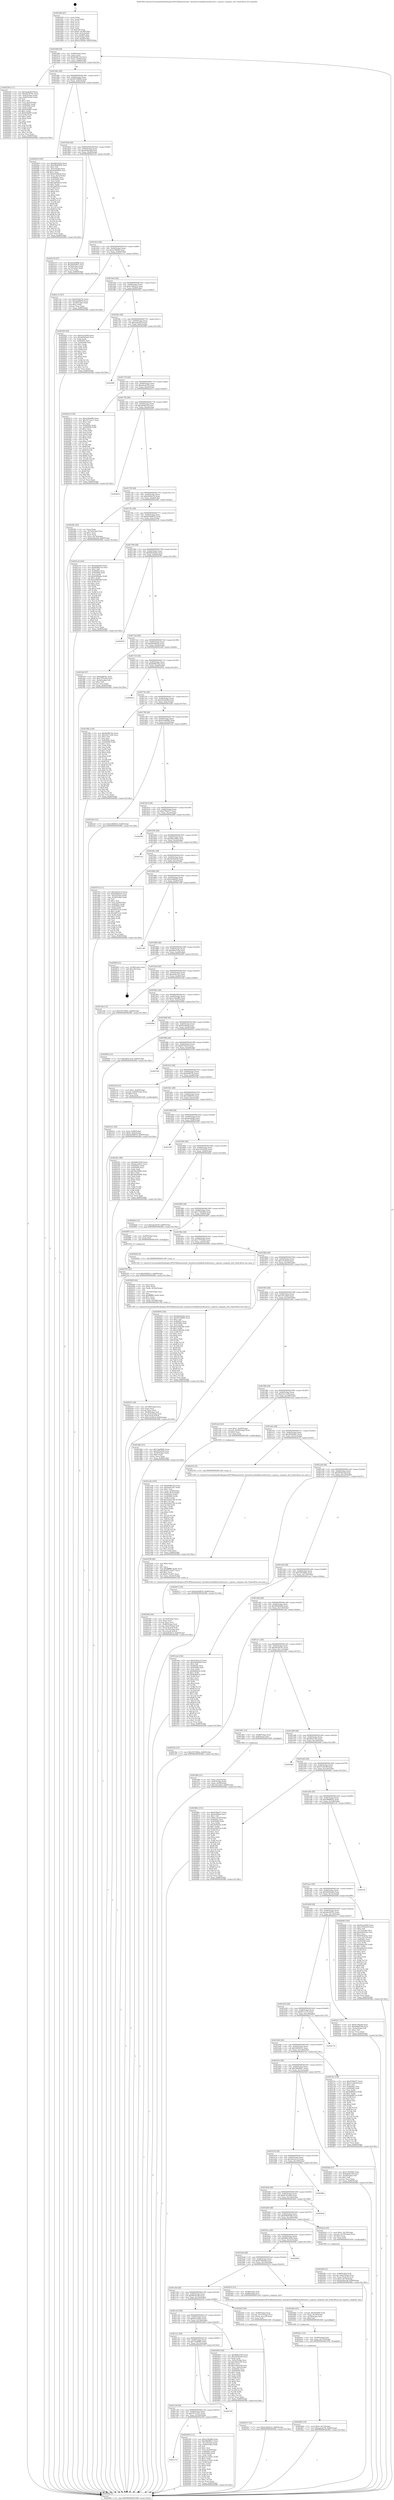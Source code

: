 digraph "0x401640" {
  label = "0x401640 (/mnt/c/Users/mathe/Desktop/tcc/POCII/binaries/extr_linuxdrivershidhid-multitouch.c_cypress_compute_slot_Final-ollvm.out::main(0))"
  labelloc = "t"
  node[shape=record]

  Entry [label="",width=0.3,height=0.3,shape=circle,fillcolor=black,style=filled]
  "0x40166f" [label="{
     0x40166f [29]\l
     | [instrs]\l
     &nbsp;&nbsp;0x40166f \<+3\>: mov -0x80(%rbp),%eax\l
     &nbsp;&nbsp;0x401672 \<+2\>: mov %eax,%ecx\l
     &nbsp;&nbsp;0x401674 \<+6\>: sub $0x8e68e7cb,%ecx\l
     &nbsp;&nbsp;0x40167a \<+6\>: mov %eax,-0x84(%rbp)\l
     &nbsp;&nbsp;0x401680 \<+6\>: mov %ecx,-0x88(%rbp)\l
     &nbsp;&nbsp;0x401686 \<+6\>: je 0000000000402258 \<main+0xc18\>\l
  }"]
  "0x402258" [label="{
     0x402258 [111]\l
     | [instrs]\l
     &nbsp;&nbsp;0x402258 \<+5\>: mov $0xaaabe81f,%eax\l
     &nbsp;&nbsp;0x40225d \<+5\>: mov $0x4dc58761,%ecx\l
     &nbsp;&nbsp;0x402262 \<+3\>: mov -0x6c(%rbp),%edx\l
     &nbsp;&nbsp;0x402265 \<+3\>: cmp -0x60(%rbp),%edx\l
     &nbsp;&nbsp;0x402268 \<+4\>: setl %sil\l
     &nbsp;&nbsp;0x40226c \<+4\>: and $0x1,%sil\l
     &nbsp;&nbsp;0x402270 \<+4\>: mov %sil,-0x2a(%rbp)\l
     &nbsp;&nbsp;0x402274 \<+7\>: mov 0x40505c,%edx\l
     &nbsp;&nbsp;0x40227b \<+7\>: mov 0x405060,%edi\l
     &nbsp;&nbsp;0x402282 \<+3\>: mov %edx,%r8d\l
     &nbsp;&nbsp;0x402285 \<+7\>: add $0xf1f5d9f7,%r8d\l
     &nbsp;&nbsp;0x40228c \<+4\>: sub $0x1,%r8d\l
     &nbsp;&nbsp;0x402290 \<+7\>: sub $0xf1f5d9f7,%r8d\l
     &nbsp;&nbsp;0x402297 \<+4\>: imul %r8d,%edx\l
     &nbsp;&nbsp;0x40229b \<+3\>: and $0x1,%edx\l
     &nbsp;&nbsp;0x40229e \<+3\>: cmp $0x0,%edx\l
     &nbsp;&nbsp;0x4022a1 \<+4\>: sete %sil\l
     &nbsp;&nbsp;0x4022a5 \<+3\>: cmp $0xa,%edi\l
     &nbsp;&nbsp;0x4022a8 \<+4\>: setl %r9b\l
     &nbsp;&nbsp;0x4022ac \<+3\>: mov %sil,%r10b\l
     &nbsp;&nbsp;0x4022af \<+3\>: and %r9b,%r10b\l
     &nbsp;&nbsp;0x4022b2 \<+3\>: xor %r9b,%sil\l
     &nbsp;&nbsp;0x4022b5 \<+3\>: or %sil,%r10b\l
     &nbsp;&nbsp;0x4022b8 \<+4\>: test $0x1,%r10b\l
     &nbsp;&nbsp;0x4022bc \<+3\>: cmovne %ecx,%eax\l
     &nbsp;&nbsp;0x4022bf \<+3\>: mov %eax,-0x80(%rbp)\l
     &nbsp;&nbsp;0x4022c2 \<+5\>: jmp 00000000004029fe \<main+0x13be\>\l
  }"]
  "0x40168c" [label="{
     0x40168c [28]\l
     | [instrs]\l
     &nbsp;&nbsp;0x40168c \<+5\>: jmp 0000000000401691 \<main+0x51\>\l
     &nbsp;&nbsp;0x401691 \<+6\>: mov -0x84(%rbp),%eax\l
     &nbsp;&nbsp;0x401697 \<+5\>: sub $0x947d0684,%eax\l
     &nbsp;&nbsp;0x40169c \<+6\>: mov %eax,-0x8c(%rbp)\l
     &nbsp;&nbsp;0x4016a2 \<+6\>: je 00000000004020e9 \<main+0xaa9\>\l
  }"]
  Exit [label="",width=0.3,height=0.3,shape=circle,fillcolor=black,style=filled,peripheries=2]
  "0x4020e9" [label="{
     0x4020e9 [165]\l
     | [instrs]\l
     &nbsp;&nbsp;0x4020e9 \<+5\>: mov $0xb8e45a0e,%eax\l
     &nbsp;&nbsp;0x4020ee \<+5\>: mov $0x40bd0d04,%ecx\l
     &nbsp;&nbsp;0x4020f3 \<+2\>: mov $0x1,%dl\l
     &nbsp;&nbsp;0x4020f5 \<+3\>: mov -0x5c(%rbp),%esi\l
     &nbsp;&nbsp;0x4020f8 \<+6\>: add $0x9c6440e2,%esi\l
     &nbsp;&nbsp;0x4020fe \<+3\>: add $0x1,%esi\l
     &nbsp;&nbsp;0x402101 \<+6\>: sub $0x9c6440e2,%esi\l
     &nbsp;&nbsp;0x402107 \<+3\>: mov %esi,-0x5c(%rbp)\l
     &nbsp;&nbsp;0x40210a \<+7\>: mov 0x40505c,%esi\l
     &nbsp;&nbsp;0x402111 \<+7\>: mov 0x405060,%edi\l
     &nbsp;&nbsp;0x402118 \<+3\>: mov %esi,%r8d\l
     &nbsp;&nbsp;0x40211b \<+7\>: add $0x3ab592c4,%r8d\l
     &nbsp;&nbsp;0x402122 \<+4\>: sub $0x1,%r8d\l
     &nbsp;&nbsp;0x402126 \<+7\>: sub $0x3ab592c4,%r8d\l
     &nbsp;&nbsp;0x40212d \<+4\>: imul %r8d,%esi\l
     &nbsp;&nbsp;0x402131 \<+3\>: and $0x1,%esi\l
     &nbsp;&nbsp;0x402134 \<+3\>: cmp $0x0,%esi\l
     &nbsp;&nbsp;0x402137 \<+4\>: sete %r9b\l
     &nbsp;&nbsp;0x40213b \<+3\>: cmp $0xa,%edi\l
     &nbsp;&nbsp;0x40213e \<+4\>: setl %r10b\l
     &nbsp;&nbsp;0x402142 \<+3\>: mov %r9b,%r11b\l
     &nbsp;&nbsp;0x402145 \<+4\>: xor $0xff,%r11b\l
     &nbsp;&nbsp;0x402149 \<+3\>: mov %r10b,%bl\l
     &nbsp;&nbsp;0x40214c \<+3\>: xor $0xff,%bl\l
     &nbsp;&nbsp;0x40214f \<+3\>: xor $0x1,%dl\l
     &nbsp;&nbsp;0x402152 \<+3\>: mov %r11b,%r14b\l
     &nbsp;&nbsp;0x402155 \<+4\>: and $0xff,%r14b\l
     &nbsp;&nbsp;0x402159 \<+3\>: and %dl,%r9b\l
     &nbsp;&nbsp;0x40215c \<+3\>: mov %bl,%r15b\l
     &nbsp;&nbsp;0x40215f \<+4\>: and $0xff,%r15b\l
     &nbsp;&nbsp;0x402163 \<+3\>: and %dl,%r10b\l
     &nbsp;&nbsp;0x402166 \<+3\>: or %r9b,%r14b\l
     &nbsp;&nbsp;0x402169 \<+3\>: or %r10b,%r15b\l
     &nbsp;&nbsp;0x40216c \<+3\>: xor %r15b,%r14b\l
     &nbsp;&nbsp;0x40216f \<+3\>: or %bl,%r11b\l
     &nbsp;&nbsp;0x402172 \<+4\>: xor $0xff,%r11b\l
     &nbsp;&nbsp;0x402176 \<+3\>: or $0x1,%dl\l
     &nbsp;&nbsp;0x402179 \<+3\>: and %dl,%r11b\l
     &nbsp;&nbsp;0x40217c \<+3\>: or %r11b,%r14b\l
     &nbsp;&nbsp;0x40217f \<+4\>: test $0x1,%r14b\l
     &nbsp;&nbsp;0x402183 \<+3\>: cmovne %ecx,%eax\l
     &nbsp;&nbsp;0x402186 \<+3\>: mov %eax,-0x80(%rbp)\l
     &nbsp;&nbsp;0x402189 \<+5\>: jmp 00000000004029fe \<main+0x13be\>\l
  }"]
  "0x4016a8" [label="{
     0x4016a8 [28]\l
     | [instrs]\l
     &nbsp;&nbsp;0x4016a8 \<+5\>: jmp 00000000004016ad \<main+0x6d\>\l
     &nbsp;&nbsp;0x4016ad \<+6\>: mov -0x84(%rbp),%eax\l
     &nbsp;&nbsp;0x4016b3 \<+5\>: sub $0xa03be3df,%eax\l
     &nbsp;&nbsp;0x4016b8 \<+6\>: mov %eax,-0x90(%rbp)\l
     &nbsp;&nbsp;0x4016be \<+6\>: je 0000000000402318 \<main+0xcd8\>\l
  }"]
  "0x402703" [label="{
     0x402703 [12]\l
     | [instrs]\l
     &nbsp;&nbsp;0x402703 \<+7\>: movl $0x5495f231,-0x80(%rbp)\l
     &nbsp;&nbsp;0x40270a \<+5\>: jmp 00000000004029fe \<main+0x13be\>\l
  }"]
  "0x402318" [label="{
     0x402318 [27]\l
     | [instrs]\l
     &nbsp;&nbsp;0x402318 \<+5\>: mov $0xd32a6898,%eax\l
     &nbsp;&nbsp;0x40231d \<+5\>: mov $0x2650e807,%ecx\l
     &nbsp;&nbsp;0x402322 \<+3\>: mov -0x74(%rbp),%edx\l
     &nbsp;&nbsp;0x402325 \<+3\>: cmp -0x70(%rbp),%edx\l
     &nbsp;&nbsp;0x402328 \<+3\>: cmovl %ecx,%eax\l
     &nbsp;&nbsp;0x40232b \<+3\>: mov %eax,-0x80(%rbp)\l
     &nbsp;&nbsp;0x40232e \<+5\>: jmp 00000000004029fe \<main+0x13be\>\l
  }"]
  "0x4016c4" [label="{
     0x4016c4 [28]\l
     | [instrs]\l
     &nbsp;&nbsp;0x4016c4 \<+5\>: jmp 00000000004016c9 \<main+0x89\>\l
     &nbsp;&nbsp;0x4016c9 \<+6\>: mov -0x84(%rbp),%eax\l
     &nbsp;&nbsp;0x4016cf \<+5\>: sub $0xa15ff38b,%eax\l
     &nbsp;&nbsp;0x4016d4 \<+6\>: mov %eax,-0x94(%rbp)\l
     &nbsp;&nbsp;0x4016da \<+6\>: je 0000000000401c7e \<main+0x63e\>\l
  }"]
  "0x4025e7" [label="{
     0x4025e7 [12]\l
     | [instrs]\l
     &nbsp;&nbsp;0x4025e7 \<+7\>: movl $0xa7dd43c2,-0x80(%rbp)\l
     &nbsp;&nbsp;0x4025ee \<+5\>: jmp 00000000004029fe \<main+0x13be\>\l
  }"]
  "0x401c7e" [label="{
     0x401c7e [27]\l
     | [instrs]\l
     &nbsp;&nbsp;0x401c7e \<+5\>: mov $0x4452b70c,%eax\l
     &nbsp;&nbsp;0x401c83 \<+5\>: mov $0xdcaf6830,%ecx\l
     &nbsp;&nbsp;0x401c88 \<+3\>: mov -0x34(%rbp),%edx\l
     &nbsp;&nbsp;0x401c8b \<+3\>: cmp $0x2,%edx\l
     &nbsp;&nbsp;0x401c8e \<+3\>: cmovne %ecx,%eax\l
     &nbsp;&nbsp;0x401c91 \<+3\>: mov %eax,-0x80(%rbp)\l
     &nbsp;&nbsp;0x401c94 \<+5\>: jmp 00000000004029fe \<main+0x13be\>\l
  }"]
  "0x4016e0" [label="{
     0x4016e0 [28]\l
     | [instrs]\l
     &nbsp;&nbsp;0x4016e0 \<+5\>: jmp 00000000004016e5 \<main+0xa5\>\l
     &nbsp;&nbsp;0x4016e5 \<+6\>: mov -0x84(%rbp),%eax\l
     &nbsp;&nbsp;0x4016eb \<+5\>: sub $0xa7dd43c2,%eax\l
     &nbsp;&nbsp;0x4016f0 \<+6\>: mov %eax,-0x98(%rbp)\l
     &nbsp;&nbsp;0x4016f6 \<+6\>: je 00000000004025f3 \<main+0xfb3\>\l
  }"]
  "0x4029fe" [label="{
     0x4029fe [5]\l
     | [instrs]\l
     &nbsp;&nbsp;0x4029fe \<+5\>: jmp 000000000040166f \<main+0x2f\>\l
  }"]
  "0x401640" [label="{
     0x401640 [47]\l
     | [instrs]\l
     &nbsp;&nbsp;0x401640 \<+1\>: push %rbp\l
     &nbsp;&nbsp;0x401641 \<+3\>: mov %rsp,%rbp\l
     &nbsp;&nbsp;0x401644 \<+2\>: push %r15\l
     &nbsp;&nbsp;0x401646 \<+2\>: push %r14\l
     &nbsp;&nbsp;0x401648 \<+2\>: push %r13\l
     &nbsp;&nbsp;0x40164a \<+2\>: push %r12\l
     &nbsp;&nbsp;0x40164c \<+1\>: push %rbx\l
     &nbsp;&nbsp;0x40164d \<+7\>: sub $0x148,%rsp\l
     &nbsp;&nbsp;0x401654 \<+7\>: movl $0x0,-0x38(%rbp)\l
     &nbsp;&nbsp;0x40165b \<+3\>: mov %edi,-0x3c(%rbp)\l
     &nbsp;&nbsp;0x40165e \<+4\>: mov %rsi,-0x48(%rbp)\l
     &nbsp;&nbsp;0x401662 \<+3\>: mov -0x3c(%rbp),%edi\l
     &nbsp;&nbsp;0x401665 \<+3\>: mov %edi,-0x34(%rbp)\l
     &nbsp;&nbsp;0x401668 \<+7\>: movl $0xa15ff38b,-0x80(%rbp)\l
  }"]
  "0x401c74" [label="{
     0x401c74\l
  }", style=dashed]
  "0x4025f3" [label="{
     0x4025f3 [83]\l
     | [instrs]\l
     &nbsp;&nbsp;0x4025f3 \<+5\>: mov $0x61a5c656,%eax\l
     &nbsp;&nbsp;0x4025f8 \<+5\>: mov $0x4d0d3ab4,%ecx\l
     &nbsp;&nbsp;0x4025fd \<+2\>: xor %edx,%edx\l
     &nbsp;&nbsp;0x4025ff \<+7\>: mov 0x40505c,%esi\l
     &nbsp;&nbsp;0x402606 \<+7\>: mov 0x405060,%edi\l
     &nbsp;&nbsp;0x40260d \<+3\>: sub $0x1,%edx\l
     &nbsp;&nbsp;0x402610 \<+3\>: mov %esi,%r8d\l
     &nbsp;&nbsp;0x402613 \<+3\>: add %edx,%r8d\l
     &nbsp;&nbsp;0x402616 \<+4\>: imul %r8d,%esi\l
     &nbsp;&nbsp;0x40261a \<+3\>: and $0x1,%esi\l
     &nbsp;&nbsp;0x40261d \<+3\>: cmp $0x0,%esi\l
     &nbsp;&nbsp;0x402620 \<+4\>: sete %r9b\l
     &nbsp;&nbsp;0x402624 \<+3\>: cmp $0xa,%edi\l
     &nbsp;&nbsp;0x402627 \<+4\>: setl %r10b\l
     &nbsp;&nbsp;0x40262b \<+3\>: mov %r9b,%r11b\l
     &nbsp;&nbsp;0x40262e \<+3\>: and %r10b,%r11b\l
     &nbsp;&nbsp;0x402631 \<+3\>: xor %r10b,%r9b\l
     &nbsp;&nbsp;0x402634 \<+3\>: or %r9b,%r11b\l
     &nbsp;&nbsp;0x402637 \<+4\>: test $0x1,%r11b\l
     &nbsp;&nbsp;0x40263b \<+3\>: cmovne %ecx,%eax\l
     &nbsp;&nbsp;0x40263e \<+3\>: mov %eax,-0x80(%rbp)\l
     &nbsp;&nbsp;0x402641 \<+5\>: jmp 00000000004029fe \<main+0x13be\>\l
  }"]
  "0x4016fc" [label="{
     0x4016fc [28]\l
     | [instrs]\l
     &nbsp;&nbsp;0x4016fc \<+5\>: jmp 0000000000401701 \<main+0xc1\>\l
     &nbsp;&nbsp;0x401701 \<+6\>: mov -0x84(%rbp),%eax\l
     &nbsp;&nbsp;0x401707 \<+5\>: sub $0xaaabe81f,%eax\l
     &nbsp;&nbsp;0x40170c \<+6\>: mov %eax,-0x9c(%rbp)\l
     &nbsp;&nbsp;0x401712 \<+6\>: je 000000000040298f \<main+0x134f\>\l
  }"]
  "0x402549" [label="{
     0x402549 [111]\l
     | [instrs]\l
     &nbsp;&nbsp;0x402549 \<+5\>: mov $0xe194af9b,%eax\l
     &nbsp;&nbsp;0x40254e \<+5\>: mov $0x56949dc7,%ecx\l
     &nbsp;&nbsp;0x402553 \<+3\>: mov -0x7c(%rbp),%edx\l
     &nbsp;&nbsp;0x402556 \<+3\>: cmp -0x60(%rbp),%edx\l
     &nbsp;&nbsp;0x402559 \<+4\>: setl %sil\l
     &nbsp;&nbsp;0x40255d \<+4\>: and $0x1,%sil\l
     &nbsp;&nbsp;0x402561 \<+4\>: mov %sil,-0x29(%rbp)\l
     &nbsp;&nbsp;0x402565 \<+7\>: mov 0x40505c,%edx\l
     &nbsp;&nbsp;0x40256c \<+7\>: mov 0x405060,%edi\l
     &nbsp;&nbsp;0x402573 \<+3\>: mov %edx,%r8d\l
     &nbsp;&nbsp;0x402576 \<+7\>: add $0x41a103b1,%r8d\l
     &nbsp;&nbsp;0x40257d \<+4\>: sub $0x1,%r8d\l
     &nbsp;&nbsp;0x402581 \<+7\>: sub $0x41a103b1,%r8d\l
     &nbsp;&nbsp;0x402588 \<+4\>: imul %r8d,%edx\l
     &nbsp;&nbsp;0x40258c \<+3\>: and $0x1,%edx\l
     &nbsp;&nbsp;0x40258f \<+3\>: cmp $0x0,%edx\l
     &nbsp;&nbsp;0x402592 \<+4\>: sete %sil\l
     &nbsp;&nbsp;0x402596 \<+3\>: cmp $0xa,%edi\l
     &nbsp;&nbsp;0x402599 \<+4\>: setl %r9b\l
     &nbsp;&nbsp;0x40259d \<+3\>: mov %sil,%r10b\l
     &nbsp;&nbsp;0x4025a0 \<+3\>: and %r9b,%r10b\l
     &nbsp;&nbsp;0x4025a3 \<+3\>: xor %r9b,%sil\l
     &nbsp;&nbsp;0x4025a6 \<+3\>: or %sil,%r10b\l
     &nbsp;&nbsp;0x4025a9 \<+4\>: test $0x1,%r10b\l
     &nbsp;&nbsp;0x4025ad \<+3\>: cmovne %ecx,%eax\l
     &nbsp;&nbsp;0x4025b0 \<+3\>: mov %eax,-0x80(%rbp)\l
     &nbsp;&nbsp;0x4025b3 \<+5\>: jmp 00000000004029fe \<main+0x13be\>\l
  }"]
  "0x40298f" [label="{
     0x40298f\l
  }", style=dashed]
  "0x401718" [label="{
     0x401718 [28]\l
     | [instrs]\l
     &nbsp;&nbsp;0x401718 \<+5\>: jmp 000000000040171d \<main+0xdd\>\l
     &nbsp;&nbsp;0x40171d \<+6\>: mov -0x84(%rbp),%eax\l
     &nbsp;&nbsp;0x401723 \<+5\>: sub $0xadceb7f4,%eax\l
     &nbsp;&nbsp;0x401728 \<+6\>: mov %eax,-0xa0(%rbp)\l
     &nbsp;&nbsp;0x40172e \<+6\>: je 00000000004024c3 \<main+0xe83\>\l
  }"]
  "0x401c58" [label="{
     0x401c58 [28]\l
     | [instrs]\l
     &nbsp;&nbsp;0x401c58 \<+5\>: jmp 0000000000401c5d \<main+0x61d\>\l
     &nbsp;&nbsp;0x401c5d \<+6\>: mov -0x84(%rbp),%eax\l
     &nbsp;&nbsp;0x401c63 \<+5\>: sub $0x7b71e2c7,%eax\l
     &nbsp;&nbsp;0x401c68 \<+6\>: mov %eax,-0x160(%rbp)\l
     &nbsp;&nbsp;0x401c6e \<+6\>: je 0000000000402549 \<main+0xf09\>\l
  }"]
  "0x4024c3" [label="{
     0x4024c3 [134]\l
     | [instrs]\l
     &nbsp;&nbsp;0x4024c3 \<+5\>: mov $0xe194af9b,%eax\l
     &nbsp;&nbsp;0x4024c8 \<+5\>: mov $0x7b71e2c7,%ecx\l
     &nbsp;&nbsp;0x4024cd \<+2\>: mov $0x1,%dl\l
     &nbsp;&nbsp;0x4024cf \<+2\>: xor %esi,%esi\l
     &nbsp;&nbsp;0x4024d1 \<+7\>: mov 0x40505c,%edi\l
     &nbsp;&nbsp;0x4024d8 \<+8\>: mov 0x405060,%r8d\l
     &nbsp;&nbsp;0x4024e0 \<+3\>: sub $0x1,%esi\l
     &nbsp;&nbsp;0x4024e3 \<+3\>: mov %edi,%r9d\l
     &nbsp;&nbsp;0x4024e6 \<+3\>: add %esi,%r9d\l
     &nbsp;&nbsp;0x4024e9 \<+4\>: imul %r9d,%edi\l
     &nbsp;&nbsp;0x4024ed \<+3\>: and $0x1,%edi\l
     &nbsp;&nbsp;0x4024f0 \<+3\>: cmp $0x0,%edi\l
     &nbsp;&nbsp;0x4024f3 \<+4\>: sete %r10b\l
     &nbsp;&nbsp;0x4024f7 \<+4\>: cmp $0xa,%r8d\l
     &nbsp;&nbsp;0x4024fb \<+4\>: setl %r11b\l
     &nbsp;&nbsp;0x4024ff \<+3\>: mov %r10b,%bl\l
     &nbsp;&nbsp;0x402502 \<+3\>: xor $0xff,%bl\l
     &nbsp;&nbsp;0x402505 \<+3\>: mov %r11b,%r14b\l
     &nbsp;&nbsp;0x402508 \<+4\>: xor $0xff,%r14b\l
     &nbsp;&nbsp;0x40250c \<+3\>: xor $0x1,%dl\l
     &nbsp;&nbsp;0x40250f \<+3\>: mov %bl,%r15b\l
     &nbsp;&nbsp;0x402512 \<+4\>: and $0xff,%r15b\l
     &nbsp;&nbsp;0x402516 \<+3\>: and %dl,%r10b\l
     &nbsp;&nbsp;0x402519 \<+3\>: mov %r14b,%r12b\l
     &nbsp;&nbsp;0x40251c \<+4\>: and $0xff,%r12b\l
     &nbsp;&nbsp;0x402520 \<+3\>: and %dl,%r11b\l
     &nbsp;&nbsp;0x402523 \<+3\>: or %r10b,%r15b\l
     &nbsp;&nbsp;0x402526 \<+3\>: or %r11b,%r12b\l
     &nbsp;&nbsp;0x402529 \<+3\>: xor %r12b,%r15b\l
     &nbsp;&nbsp;0x40252c \<+3\>: or %r14b,%bl\l
     &nbsp;&nbsp;0x40252f \<+3\>: xor $0xff,%bl\l
     &nbsp;&nbsp;0x402532 \<+3\>: or $0x1,%dl\l
     &nbsp;&nbsp;0x402535 \<+2\>: and %dl,%bl\l
     &nbsp;&nbsp;0x402537 \<+3\>: or %bl,%r15b\l
     &nbsp;&nbsp;0x40253a \<+4\>: test $0x1,%r15b\l
     &nbsp;&nbsp;0x40253e \<+3\>: cmovne %ecx,%eax\l
     &nbsp;&nbsp;0x402541 \<+3\>: mov %eax,-0x80(%rbp)\l
     &nbsp;&nbsp;0x402544 \<+5\>: jmp 00000000004029fe \<main+0x13be\>\l
  }"]
  "0x401734" [label="{
     0x401734 [28]\l
     | [instrs]\l
     &nbsp;&nbsp;0x401734 \<+5\>: jmp 0000000000401739 \<main+0xf9\>\l
     &nbsp;&nbsp;0x401739 \<+6\>: mov -0x84(%rbp),%eax\l
     &nbsp;&nbsp;0x40173f \<+5\>: sub $0xafe6b2c9,%eax\l
     &nbsp;&nbsp;0x401744 \<+6\>: mov %eax,-0xa4(%rbp)\l
     &nbsp;&nbsp;0x40174a \<+6\>: je 0000000000402924 \<main+0x12e4\>\l
  }"]
  "0x40270f" [label="{
     0x40270f\l
  }", style=dashed]
  "0x402924" [label="{
     0x402924\l
  }", style=dashed]
  "0x401750" [label="{
     0x401750 [28]\l
     | [instrs]\l
     &nbsp;&nbsp;0x401750 \<+5\>: jmp 0000000000401755 \<main+0x115\>\l
     &nbsp;&nbsp;0x401755 \<+6\>: mov -0x84(%rbp),%eax\l
     &nbsp;&nbsp;0x40175b \<+5\>: sub $0xb2f5da74,%eax\l
     &nbsp;&nbsp;0x401760 \<+6\>: mov %eax,-0xa8(%rbp)\l
     &nbsp;&nbsp;0x401766 \<+6\>: je 000000000040238c \<main+0xd4c\>\l
  }"]
  "0x4024b0" [label="{
     0x4024b0 [19]\l
     | [instrs]\l
     &nbsp;&nbsp;0x4024b0 \<+7\>: movl $0x0,-0x7c(%rbp)\l
     &nbsp;&nbsp;0x4024b7 \<+7\>: movl $0xadceb7f4,-0x80(%rbp)\l
     &nbsp;&nbsp;0x4024be \<+5\>: jmp 00000000004029fe \<main+0x13be\>\l
  }"]
  "0x40238c" [label="{
     0x40238c [25]\l
     | [instrs]\l
     &nbsp;&nbsp;0x40238c \<+2\>: xor %eax,%eax\l
     &nbsp;&nbsp;0x40238e \<+3\>: mov -0x74(%rbp),%ecx\l
     &nbsp;&nbsp;0x402391 \<+3\>: sub $0x1,%eax\l
     &nbsp;&nbsp;0x402394 \<+2\>: sub %eax,%ecx\l
     &nbsp;&nbsp;0x402396 \<+3\>: mov %ecx,-0x74(%rbp)\l
     &nbsp;&nbsp;0x402399 \<+7\>: movl $0xa03be3df,-0x80(%rbp)\l
     &nbsp;&nbsp;0x4023a0 \<+5\>: jmp 00000000004029fe \<main+0x13be\>\l
  }"]
  "0x40176c" [label="{
     0x40176c [28]\l
     | [instrs]\l
     &nbsp;&nbsp;0x40176c \<+5\>: jmp 0000000000401771 \<main+0x131\>\l
     &nbsp;&nbsp;0x401771 \<+6\>: mov -0x84(%rbp),%eax\l
     &nbsp;&nbsp;0x401777 \<+5\>: sub $0xb439d876,%eax\l
     &nbsp;&nbsp;0x40177c \<+6\>: mov %eax,-0xac(%rbp)\l
     &nbsp;&nbsp;0x401782 \<+6\>: je 00000000004021c8 \<main+0xb88\>\l
  }"]
  "0x4024a1" [label="{
     0x4024a1 [15]\l
     | [instrs]\l
     &nbsp;&nbsp;0x4024a1 \<+4\>: mov -0x58(%rbp),%rdi\l
     &nbsp;&nbsp;0x4024a5 \<+6\>: mov %eax,-0x170(%rbp)\l
     &nbsp;&nbsp;0x4024ab \<+5\>: call 0000000000401030 \<free@plt\>\l
     | [calls]\l
     &nbsp;&nbsp;0x401030 \{1\} (unknown)\l
  }"]
  "0x4021c8" [label="{
     0x4021c8 [144]\l
     | [instrs]\l
     &nbsp;&nbsp;0x4021c8 \<+5\>: mov $0xaaabe81f,%eax\l
     &nbsp;&nbsp;0x4021cd \<+5\>: mov $0x8e68e7cb,%ecx\l
     &nbsp;&nbsp;0x4021d2 \<+2\>: mov $0x1,%dl\l
     &nbsp;&nbsp;0x4021d4 \<+7\>: mov 0x40505c,%esi\l
     &nbsp;&nbsp;0x4021db \<+7\>: mov 0x405060,%edi\l
     &nbsp;&nbsp;0x4021e2 \<+3\>: mov %esi,%r8d\l
     &nbsp;&nbsp;0x4021e5 \<+7\>: sub $0xe5f00e8a,%r8d\l
     &nbsp;&nbsp;0x4021ec \<+4\>: sub $0x1,%r8d\l
     &nbsp;&nbsp;0x4021f0 \<+7\>: add $0xe5f00e8a,%r8d\l
     &nbsp;&nbsp;0x4021f7 \<+4\>: imul %r8d,%esi\l
     &nbsp;&nbsp;0x4021fb \<+3\>: and $0x1,%esi\l
     &nbsp;&nbsp;0x4021fe \<+3\>: cmp $0x0,%esi\l
     &nbsp;&nbsp;0x402201 \<+4\>: sete %r9b\l
     &nbsp;&nbsp;0x402205 \<+3\>: cmp $0xa,%edi\l
     &nbsp;&nbsp;0x402208 \<+4\>: setl %r10b\l
     &nbsp;&nbsp;0x40220c \<+3\>: mov %r9b,%r11b\l
     &nbsp;&nbsp;0x40220f \<+4\>: xor $0xff,%r11b\l
     &nbsp;&nbsp;0x402213 \<+3\>: mov %r10b,%bl\l
     &nbsp;&nbsp;0x402216 \<+3\>: xor $0xff,%bl\l
     &nbsp;&nbsp;0x402219 \<+3\>: xor $0x0,%dl\l
     &nbsp;&nbsp;0x40221c \<+3\>: mov %r11b,%r14b\l
     &nbsp;&nbsp;0x40221f \<+4\>: and $0x0,%r14b\l
     &nbsp;&nbsp;0x402223 \<+3\>: and %dl,%r9b\l
     &nbsp;&nbsp;0x402226 \<+3\>: mov %bl,%r15b\l
     &nbsp;&nbsp;0x402229 \<+4\>: and $0x0,%r15b\l
     &nbsp;&nbsp;0x40222d \<+3\>: and %dl,%r10b\l
     &nbsp;&nbsp;0x402230 \<+3\>: or %r9b,%r14b\l
     &nbsp;&nbsp;0x402233 \<+3\>: or %r10b,%r15b\l
     &nbsp;&nbsp;0x402236 \<+3\>: xor %r15b,%r14b\l
     &nbsp;&nbsp;0x402239 \<+3\>: or %bl,%r11b\l
     &nbsp;&nbsp;0x40223c \<+4\>: xor $0xff,%r11b\l
     &nbsp;&nbsp;0x402240 \<+3\>: or $0x0,%dl\l
     &nbsp;&nbsp;0x402243 \<+3\>: and %dl,%r11b\l
     &nbsp;&nbsp;0x402246 \<+3\>: or %r11b,%r14b\l
     &nbsp;&nbsp;0x402249 \<+4\>: test $0x1,%r14b\l
     &nbsp;&nbsp;0x40224d \<+3\>: cmovne %ecx,%eax\l
     &nbsp;&nbsp;0x402250 \<+3\>: mov %eax,-0x80(%rbp)\l
     &nbsp;&nbsp;0x402253 \<+5\>: jmp 00000000004029fe \<main+0x13be\>\l
  }"]
  "0x401788" [label="{
     0x401788 [28]\l
     | [instrs]\l
     &nbsp;&nbsp;0x401788 \<+5\>: jmp 000000000040178d \<main+0x14d\>\l
     &nbsp;&nbsp;0x40178d \<+6\>: mov -0x84(%rbp),%eax\l
     &nbsp;&nbsp;0x401793 \<+5\>: sub $0xb8e45a0e,%eax\l
     &nbsp;&nbsp;0x401798 \<+6\>: mov %eax,-0xb0(%rbp)\l
     &nbsp;&nbsp;0x40179e \<+6\>: je 0000000000402976 \<main+0x1336\>\l
  }"]
  "0x40248a" [label="{
     0x40248a [23]\l
     | [instrs]\l
     &nbsp;&nbsp;0x40248a \<+10\>: movabs $0x4030b6,%rdi\l
     &nbsp;&nbsp;0x402494 \<+3\>: mov %eax,-0x78(%rbp)\l
     &nbsp;&nbsp;0x402497 \<+3\>: mov -0x78(%rbp),%esi\l
     &nbsp;&nbsp;0x40249a \<+2\>: mov $0x0,%al\l
     &nbsp;&nbsp;0x40249c \<+5\>: call 0000000000401040 \<printf@plt\>\l
     | [calls]\l
     &nbsp;&nbsp;0x401040 \{1\} (unknown)\l
  }"]
  "0x402976" [label="{
     0x402976\l
  }", style=dashed]
  "0x4017a4" [label="{
     0x4017a4 [28]\l
     | [instrs]\l
     &nbsp;&nbsp;0x4017a4 \<+5\>: jmp 00000000004017a9 \<main+0x169\>\l
     &nbsp;&nbsp;0x4017a9 \<+6\>: mov -0x84(%rbp),%eax\l
     &nbsp;&nbsp;0x4017af \<+5\>: sub $0xb9a98ca5,%eax\l
     &nbsp;&nbsp;0x4017b4 \<+6\>: mov %eax,-0xb4(%rbp)\l
     &nbsp;&nbsp;0x4017ba \<+6\>: je 0000000000401fe9 \<main+0x9a9\>\l
  }"]
  "0x401c3c" [label="{
     0x401c3c [28]\l
     | [instrs]\l
     &nbsp;&nbsp;0x401c3c \<+5\>: jmp 0000000000401c41 \<main+0x601\>\l
     &nbsp;&nbsp;0x401c41 \<+6\>: mov -0x84(%rbp),%eax\l
     &nbsp;&nbsp;0x401c47 \<+5\>: sub $0x72a0f082,%eax\l
     &nbsp;&nbsp;0x401c4c \<+6\>: mov %eax,-0x15c(%rbp)\l
     &nbsp;&nbsp;0x401c52 \<+6\>: je 000000000040270f \<main+0x10cf\>\l
  }"]
  "0x401fe9" [label="{
     0x401fe9 [27]\l
     | [instrs]\l
     &nbsp;&nbsp;0x401fe9 \<+5\>: mov $0xfedf076c,%eax\l
     &nbsp;&nbsp;0x401fee \<+5\>: mov $0x17f702b4,%ecx\l
     &nbsp;&nbsp;0x401ff3 \<+3\>: mov -0x2b(%rbp),%dl\l
     &nbsp;&nbsp;0x401ff6 \<+3\>: test $0x1,%dl\l
     &nbsp;&nbsp;0x401ff9 \<+3\>: cmovne %ecx,%eax\l
     &nbsp;&nbsp;0x401ffc \<+3\>: mov %eax,-0x80(%rbp)\l
     &nbsp;&nbsp;0x401fff \<+5\>: jmp 00000000004029fe \<main+0x13be\>\l
  }"]
  "0x4017c0" [label="{
     0x4017c0 [28]\l
     | [instrs]\l
     &nbsp;&nbsp;0x4017c0 \<+5\>: jmp 00000000004017c5 \<main+0x185\>\l
     &nbsp;&nbsp;0x4017c5 \<+6\>: mov -0x84(%rbp),%eax\l
     &nbsp;&nbsp;0x4017cb \<+5\>: sub $0xbb98e7b2,%eax\l
     &nbsp;&nbsp;0x4017d0 \<+6\>: mov %eax,-0xb8(%rbp)\l
     &nbsp;&nbsp;0x4017d6 \<+6\>: je 000000000040293c \<main+0x12fc\>\l
  }"]
  "0x402409" [label="{
     0x402409 [104]\l
     | [instrs]\l
     &nbsp;&nbsp;0x402409 \<+5\>: mov $0x668e3240,%eax\l
     &nbsp;&nbsp;0x40240e \<+5\>: mov $0x291fb1a9,%ecx\l
     &nbsp;&nbsp;0x402413 \<+2\>: xor %edx,%edx\l
     &nbsp;&nbsp;0x402415 \<+3\>: mov -0x6c(%rbp),%esi\l
     &nbsp;&nbsp;0x402418 \<+6\>: sub $0xc00ea1b4,%esi\l
     &nbsp;&nbsp;0x40241e \<+3\>: add $0x1,%esi\l
     &nbsp;&nbsp;0x402421 \<+6\>: add $0xc00ea1b4,%esi\l
     &nbsp;&nbsp;0x402427 \<+3\>: mov %esi,-0x6c(%rbp)\l
     &nbsp;&nbsp;0x40242a \<+7\>: mov 0x40505c,%esi\l
     &nbsp;&nbsp;0x402431 \<+7\>: mov 0x405060,%edi\l
     &nbsp;&nbsp;0x402438 \<+3\>: sub $0x1,%edx\l
     &nbsp;&nbsp;0x40243b \<+3\>: mov %esi,%r8d\l
     &nbsp;&nbsp;0x40243e \<+3\>: add %edx,%r8d\l
     &nbsp;&nbsp;0x402441 \<+4\>: imul %r8d,%esi\l
     &nbsp;&nbsp;0x402445 \<+3\>: and $0x1,%esi\l
     &nbsp;&nbsp;0x402448 \<+3\>: cmp $0x0,%esi\l
     &nbsp;&nbsp;0x40244b \<+4\>: sete %r9b\l
     &nbsp;&nbsp;0x40244f \<+3\>: cmp $0xa,%edi\l
     &nbsp;&nbsp;0x402452 \<+4\>: setl %r10b\l
     &nbsp;&nbsp;0x402456 \<+3\>: mov %r9b,%r11b\l
     &nbsp;&nbsp;0x402459 \<+3\>: and %r10b,%r11b\l
     &nbsp;&nbsp;0x40245c \<+3\>: xor %r10b,%r9b\l
     &nbsp;&nbsp;0x40245f \<+3\>: or %r9b,%r11b\l
     &nbsp;&nbsp;0x402462 \<+4\>: test $0x1,%r11b\l
     &nbsp;&nbsp;0x402466 \<+3\>: cmovne %ecx,%eax\l
     &nbsp;&nbsp;0x402469 \<+3\>: mov %eax,-0x80(%rbp)\l
     &nbsp;&nbsp;0x40246c \<+5\>: jmp 00000000004029fe \<main+0x13be\>\l
  }"]
  "0x40293c" [label="{
     0x40293c\l
  }", style=dashed]
  "0x4017dc" [label="{
     0x4017dc [28]\l
     | [instrs]\l
     &nbsp;&nbsp;0x4017dc \<+5\>: jmp 00000000004017e1 \<main+0x1a1\>\l
     &nbsp;&nbsp;0x4017e1 \<+6\>: mov -0x84(%rbp),%eax\l
     &nbsp;&nbsp;0x4017e7 \<+5\>: sub $0xcf55e830,%eax\l
     &nbsp;&nbsp;0x4017ec \<+6\>: mov %eax,-0xbc(%rbp)\l
     &nbsp;&nbsp;0x4017f2 \<+6\>: je 0000000000401d9e \<main+0x75e\>\l
  }"]
  "0x401c20" [label="{
     0x401c20 [28]\l
     | [instrs]\l
     &nbsp;&nbsp;0x401c20 \<+5\>: jmp 0000000000401c25 \<main+0x5e5\>\l
     &nbsp;&nbsp;0x401c25 \<+6\>: mov -0x84(%rbp),%eax\l
     &nbsp;&nbsp;0x401c2b \<+5\>: sub $0x6a1a281e,%eax\l
     &nbsp;&nbsp;0x401c30 \<+6\>: mov %eax,-0x158(%rbp)\l
     &nbsp;&nbsp;0x401c36 \<+6\>: je 0000000000402409 \<main+0xdc9\>\l
  }"]
  "0x401d9e" [label="{
     0x401d9e [134]\l
     | [instrs]\l
     &nbsp;&nbsp;0x401d9e \<+5\>: mov $0xbb98e7b2,%eax\l
     &nbsp;&nbsp;0x401da3 \<+5\>: mov $0x22e17a5b,%ecx\l
     &nbsp;&nbsp;0x401da8 \<+2\>: mov $0x1,%dl\l
     &nbsp;&nbsp;0x401daa \<+2\>: xor %esi,%esi\l
     &nbsp;&nbsp;0x401dac \<+7\>: mov 0x40505c,%edi\l
     &nbsp;&nbsp;0x401db3 \<+8\>: mov 0x405060,%r8d\l
     &nbsp;&nbsp;0x401dbb \<+3\>: sub $0x1,%esi\l
     &nbsp;&nbsp;0x401dbe \<+3\>: mov %edi,%r9d\l
     &nbsp;&nbsp;0x401dc1 \<+3\>: add %esi,%r9d\l
     &nbsp;&nbsp;0x401dc4 \<+4\>: imul %r9d,%edi\l
     &nbsp;&nbsp;0x401dc8 \<+3\>: and $0x1,%edi\l
     &nbsp;&nbsp;0x401dcb \<+3\>: cmp $0x0,%edi\l
     &nbsp;&nbsp;0x401dce \<+4\>: sete %r10b\l
     &nbsp;&nbsp;0x401dd2 \<+4\>: cmp $0xa,%r8d\l
     &nbsp;&nbsp;0x401dd6 \<+4\>: setl %r11b\l
     &nbsp;&nbsp;0x401dda \<+3\>: mov %r10b,%bl\l
     &nbsp;&nbsp;0x401ddd \<+3\>: xor $0xff,%bl\l
     &nbsp;&nbsp;0x401de0 \<+3\>: mov %r11b,%r14b\l
     &nbsp;&nbsp;0x401de3 \<+4\>: xor $0xff,%r14b\l
     &nbsp;&nbsp;0x401de7 \<+3\>: xor $0x0,%dl\l
     &nbsp;&nbsp;0x401dea \<+3\>: mov %bl,%r15b\l
     &nbsp;&nbsp;0x401ded \<+4\>: and $0x0,%r15b\l
     &nbsp;&nbsp;0x401df1 \<+3\>: and %dl,%r10b\l
     &nbsp;&nbsp;0x401df4 \<+3\>: mov %r14b,%r12b\l
     &nbsp;&nbsp;0x401df7 \<+4\>: and $0x0,%r12b\l
     &nbsp;&nbsp;0x401dfb \<+3\>: and %dl,%r11b\l
     &nbsp;&nbsp;0x401dfe \<+3\>: or %r10b,%r15b\l
     &nbsp;&nbsp;0x401e01 \<+3\>: or %r11b,%r12b\l
     &nbsp;&nbsp;0x401e04 \<+3\>: xor %r12b,%r15b\l
     &nbsp;&nbsp;0x401e07 \<+3\>: or %r14b,%bl\l
     &nbsp;&nbsp;0x401e0a \<+3\>: xor $0xff,%bl\l
     &nbsp;&nbsp;0x401e0d \<+3\>: or $0x0,%dl\l
     &nbsp;&nbsp;0x401e10 \<+2\>: and %dl,%bl\l
     &nbsp;&nbsp;0x401e12 \<+3\>: or %bl,%r15b\l
     &nbsp;&nbsp;0x401e15 \<+4\>: test $0x1,%r15b\l
     &nbsp;&nbsp;0x401e19 \<+3\>: cmovne %ecx,%eax\l
     &nbsp;&nbsp;0x401e1c \<+3\>: mov %eax,-0x80(%rbp)\l
     &nbsp;&nbsp;0x401e1f \<+5\>: jmp 00000000004029fe \<main+0x13be\>\l
  }"]
  "0x4017f8" [label="{
     0x4017f8 [28]\l
     | [instrs]\l
     &nbsp;&nbsp;0x4017f8 \<+5\>: jmp 00000000004017fd \<main+0x1bd\>\l
     &nbsp;&nbsp;0x4017fd \<+6\>: mov -0x84(%rbp),%eax\l
     &nbsp;&nbsp;0x401803 \<+5\>: sub $0xd32a6898,%eax\l
     &nbsp;&nbsp;0x401808 \<+6\>: mov %eax,-0xc0(%rbp)\l
     &nbsp;&nbsp;0x40180e \<+6\>: je 00000000004023a5 \<main+0xd65\>\l
  }"]
  "0x4025d3" [label="{
     0x4025d3 [20]\l
     | [instrs]\l
     &nbsp;&nbsp;0x4025d3 \<+4\>: mov -0x68(%rbp),%rax\l
     &nbsp;&nbsp;0x4025d7 \<+4\>: movslq -0x7c(%rbp),%rcx\l
     &nbsp;&nbsp;0x4025db \<+4\>: mov (%rax,%rcx,8),%rax\l
     &nbsp;&nbsp;0x4025df \<+3\>: mov %rax,%rdi\l
     &nbsp;&nbsp;0x4025e2 \<+5\>: call 0000000000401030 \<free@plt\>\l
     | [calls]\l
     &nbsp;&nbsp;0x401030 \{1\} (unknown)\l
  }"]
  "0x4023a5" [label="{
     0x4023a5 [12]\l
     | [instrs]\l
     &nbsp;&nbsp;0x4023a5 \<+7\>: movl $0x3d88d34,-0x80(%rbp)\l
     &nbsp;&nbsp;0x4023ac \<+5\>: jmp 00000000004029fe \<main+0x13be\>\l
  }"]
  "0x401814" [label="{
     0x401814 [28]\l
     | [instrs]\l
     &nbsp;&nbsp;0x401814 \<+5\>: jmp 0000000000401819 \<main+0x1d9\>\l
     &nbsp;&nbsp;0x401819 \<+6\>: mov -0x84(%rbp),%eax\l
     &nbsp;&nbsp;0x40181f \<+5\>: sub $0xd70fed77,%eax\l
     &nbsp;&nbsp;0x401824 \<+6\>: mov %eax,-0xc4(%rbp)\l
     &nbsp;&nbsp;0x40182a \<+6\>: je 00000000004029f0 \<main+0x13b0\>\l
  }"]
  "0x401c04" [label="{
     0x401c04 [28]\l
     | [instrs]\l
     &nbsp;&nbsp;0x401c04 \<+5\>: jmp 0000000000401c09 \<main+0x5c9\>\l
     &nbsp;&nbsp;0x401c09 \<+6\>: mov -0x84(%rbp),%eax\l
     &nbsp;&nbsp;0x401c0f \<+5\>: sub $0x68c8cc06,%eax\l
     &nbsp;&nbsp;0x401c14 \<+6\>: mov %eax,-0x154(%rbp)\l
     &nbsp;&nbsp;0x401c1a \<+6\>: je 00000000004025d3 \<main+0xf93\>\l
  }"]
  "0x4029f0" [label="{
     0x4029f0\l
  }", style=dashed]
  "0x401830" [label="{
     0x401830 [28]\l
     | [instrs]\l
     &nbsp;&nbsp;0x401830 \<+5\>: jmp 0000000000401835 \<main+0x1f5\>\l
     &nbsp;&nbsp;0x401835 \<+6\>: mov -0x84(%rbp),%eax\l
     &nbsp;&nbsp;0x40183b \<+5\>: sub $0xd8ac2002,%eax\l
     &nbsp;&nbsp;0x401840 \<+6\>: mov %eax,-0xc8(%rbp)\l
     &nbsp;&nbsp;0x401846 \<+6\>: je 000000000040271b \<main+0x10db\>\l
  }"]
  "0x40247d" [label="{
     0x40247d [13]\l
     | [instrs]\l
     &nbsp;&nbsp;0x40247d \<+4\>: mov -0x58(%rbp),%rdi\l
     &nbsp;&nbsp;0x402481 \<+4\>: mov -0x68(%rbp),%rsi\l
     &nbsp;&nbsp;0x402485 \<+5\>: call 00000000004013e0 \<cypress_compute_slot\>\l
     | [calls]\l
     &nbsp;&nbsp;0x4013e0 \{1\} (/mnt/c/Users/mathe/Desktop/tcc/POCII/binaries/extr_linuxdrivershidhid-multitouch.c_cypress_compute_slot_Final-ollvm.out::cypress_compute_slot)\l
  }"]
  "0x40271b" [label="{
     0x40271b\l
  }", style=dashed]
  "0x40184c" [label="{
     0x40184c [28]\l
     | [instrs]\l
     &nbsp;&nbsp;0x40184c \<+5\>: jmp 0000000000401851 \<main+0x211\>\l
     &nbsp;&nbsp;0x401851 \<+6\>: mov -0x84(%rbp),%eax\l
     &nbsp;&nbsp;0x401857 \<+5\>: sub $0xda00e8c8,%eax\l
     &nbsp;&nbsp;0x40185c \<+6\>: mov %eax,-0xcc(%rbp)\l
     &nbsp;&nbsp;0x401862 \<+6\>: je 0000000000401f7a \<main+0x93a\>\l
  }"]
  "0x401be8" [label="{
     0x401be8 [28]\l
     | [instrs]\l
     &nbsp;&nbsp;0x401be8 \<+5\>: jmp 0000000000401bed \<main+0x5ad\>\l
     &nbsp;&nbsp;0x401bed \<+6\>: mov -0x84(%rbp),%eax\l
     &nbsp;&nbsp;0x401bf3 \<+5\>: sub $0x673fdc84,%eax\l
     &nbsp;&nbsp;0x401bf8 \<+6\>: mov %eax,-0x150(%rbp)\l
     &nbsp;&nbsp;0x401bfe \<+6\>: je 000000000040247d \<main+0xe3d\>\l
  }"]
  "0x401f7a" [label="{
     0x401f7a [111]\l
     | [instrs]\l
     &nbsp;&nbsp;0x401f7a \<+5\>: mov $0x5e9c2e14,%eax\l
     &nbsp;&nbsp;0x401f7f \<+5\>: mov $0xb9a98ca5,%ecx\l
     &nbsp;&nbsp;0x401f84 \<+3\>: mov -0x5c(%rbp),%edx\l
     &nbsp;&nbsp;0x401f87 \<+3\>: cmp -0x50(%rbp),%edx\l
     &nbsp;&nbsp;0x401f8a \<+4\>: setl %sil\l
     &nbsp;&nbsp;0x401f8e \<+4\>: and $0x1,%sil\l
     &nbsp;&nbsp;0x401f92 \<+4\>: mov %sil,-0x2b(%rbp)\l
     &nbsp;&nbsp;0x401f96 \<+7\>: mov 0x40505c,%edx\l
     &nbsp;&nbsp;0x401f9d \<+7\>: mov 0x405060,%edi\l
     &nbsp;&nbsp;0x401fa4 \<+3\>: mov %edx,%r8d\l
     &nbsp;&nbsp;0x401fa7 \<+7\>: sub $0x50f72c2c,%r8d\l
     &nbsp;&nbsp;0x401fae \<+4\>: sub $0x1,%r8d\l
     &nbsp;&nbsp;0x401fb2 \<+7\>: add $0x50f72c2c,%r8d\l
     &nbsp;&nbsp;0x401fb9 \<+4\>: imul %r8d,%edx\l
     &nbsp;&nbsp;0x401fbd \<+3\>: and $0x1,%edx\l
     &nbsp;&nbsp;0x401fc0 \<+3\>: cmp $0x0,%edx\l
     &nbsp;&nbsp;0x401fc3 \<+4\>: sete %sil\l
     &nbsp;&nbsp;0x401fc7 \<+3\>: cmp $0xa,%edi\l
     &nbsp;&nbsp;0x401fca \<+4\>: setl %r9b\l
     &nbsp;&nbsp;0x401fce \<+3\>: mov %sil,%r10b\l
     &nbsp;&nbsp;0x401fd1 \<+3\>: and %r9b,%r10b\l
     &nbsp;&nbsp;0x401fd4 \<+3\>: xor %r9b,%sil\l
     &nbsp;&nbsp;0x401fd7 \<+3\>: or %sil,%r10b\l
     &nbsp;&nbsp;0x401fda \<+4\>: test $0x1,%r10b\l
     &nbsp;&nbsp;0x401fde \<+3\>: cmovne %ecx,%eax\l
     &nbsp;&nbsp;0x401fe1 \<+3\>: mov %eax,-0x80(%rbp)\l
     &nbsp;&nbsp;0x401fe4 \<+5\>: jmp 00000000004029fe \<main+0x13be\>\l
  }"]
  "0x401868" [label="{
     0x401868 [28]\l
     | [instrs]\l
     &nbsp;&nbsp;0x401868 \<+5\>: jmp 000000000040186d \<main+0x22d\>\l
     &nbsp;&nbsp;0x40186d \<+6\>: mov -0x84(%rbp),%eax\l
     &nbsp;&nbsp;0x401873 \<+5\>: sub $0xdcaf6830,%eax\l
     &nbsp;&nbsp;0x401878 \<+6\>: mov %eax,-0xd0(%rbp)\l
     &nbsp;&nbsp;0x40187e \<+6\>: je 0000000000401c99 \<main+0x659\>\l
  }"]
  "0x40299b" [label="{
     0x40299b\l
  }", style=dashed]
  "0x401c99" [label="{
     0x401c99\l
  }", style=dashed]
  "0x401884" [label="{
     0x401884 [28]\l
     | [instrs]\l
     &nbsp;&nbsp;0x401884 \<+5\>: jmp 0000000000401889 \<main+0x249\>\l
     &nbsp;&nbsp;0x401889 \<+6\>: mov -0x84(%rbp),%eax\l
     &nbsp;&nbsp;0x40188f \<+5\>: sub $0xdd5e7e3a,%eax\l
     &nbsp;&nbsp;0x401894 \<+6\>: mov %eax,-0xd4(%rbp)\l
     &nbsp;&nbsp;0x40189a \<+6\>: je 000000000040290f \<main+0x12cf\>\l
  }"]
  "0x402360" [label="{
     0x402360 [44]\l
     | [instrs]\l
     &nbsp;&nbsp;0x402360 \<+6\>: mov -0x16c(%rbp),%ecx\l
     &nbsp;&nbsp;0x402366 \<+3\>: imul %eax,%ecx\l
     &nbsp;&nbsp;0x402369 \<+3\>: movslq %ecx,%rsi\l
     &nbsp;&nbsp;0x40236c \<+4\>: mov -0x68(%rbp),%rdi\l
     &nbsp;&nbsp;0x402370 \<+4\>: movslq -0x6c(%rbp),%r8\l
     &nbsp;&nbsp;0x402374 \<+4\>: mov (%rdi,%r8,8),%rdi\l
     &nbsp;&nbsp;0x402378 \<+4\>: movslq -0x74(%rbp),%r8\l
     &nbsp;&nbsp;0x40237c \<+4\>: mov %rsi,(%rdi,%r8,8)\l
     &nbsp;&nbsp;0x402380 \<+7\>: movl $0xb2f5da74,-0x80(%rbp)\l
     &nbsp;&nbsp;0x402387 \<+5\>: jmp 00000000004029fe \<main+0x13be\>\l
  }"]
  "0x40290f" [label="{
     0x40290f [21]\l
     | [instrs]\l
     &nbsp;&nbsp;0x40290f \<+3\>: mov -0x38(%rbp),%eax\l
     &nbsp;&nbsp;0x402912 \<+7\>: add $0x148,%rsp\l
     &nbsp;&nbsp;0x402919 \<+1\>: pop %rbx\l
     &nbsp;&nbsp;0x40291a \<+2\>: pop %r12\l
     &nbsp;&nbsp;0x40291c \<+2\>: pop %r13\l
     &nbsp;&nbsp;0x40291e \<+2\>: pop %r14\l
     &nbsp;&nbsp;0x402920 \<+2\>: pop %r15\l
     &nbsp;&nbsp;0x402922 \<+1\>: pop %rbp\l
     &nbsp;&nbsp;0x402923 \<+1\>: ret\l
  }"]
  "0x4018a0" [label="{
     0x4018a0 [28]\l
     | [instrs]\l
     &nbsp;&nbsp;0x4018a0 \<+5\>: jmp 00000000004018a5 \<main+0x265\>\l
     &nbsp;&nbsp;0x4018a5 \<+6\>: mov -0x84(%rbp),%eax\l
     &nbsp;&nbsp;0x4018ab \<+5\>: sub $0xde4fc341,%eax\l
     &nbsp;&nbsp;0x4018b0 \<+6\>: mov %eax,-0xd8(%rbp)\l
     &nbsp;&nbsp;0x4018b6 \<+6\>: je 0000000000401ede \<main+0x89e\>\l
  }"]
  "0x402338" [label="{
     0x402338 [40]\l
     | [instrs]\l
     &nbsp;&nbsp;0x402338 \<+5\>: mov $0x2,%ecx\l
     &nbsp;&nbsp;0x40233d \<+1\>: cltd\l
     &nbsp;&nbsp;0x40233e \<+2\>: idiv %ecx\l
     &nbsp;&nbsp;0x402340 \<+6\>: imul $0xfffffffe,%edx,%ecx\l
     &nbsp;&nbsp;0x402346 \<+6\>: add $0x87e1ed37,%ecx\l
     &nbsp;&nbsp;0x40234c \<+3\>: add $0x1,%ecx\l
     &nbsp;&nbsp;0x40234f \<+6\>: sub $0x87e1ed37,%ecx\l
     &nbsp;&nbsp;0x402355 \<+6\>: mov %ecx,-0x16c(%rbp)\l
     &nbsp;&nbsp;0x40235b \<+5\>: call 0000000000401160 \<next_i\>\l
     | [calls]\l
     &nbsp;&nbsp;0x401160 \{1\} (/mnt/c/Users/mathe/Desktop/tcc/POCII/binaries/extr_linuxdrivershidhid-multitouch.c_cypress_compute_slot_Final-ollvm.out::next_i)\l
  }"]
  "0x401ede" [label="{
     0x401ede [12]\l
     | [instrs]\l
     &nbsp;&nbsp;0x401ede \<+7\>: movl $0x3357d64a,-0x80(%rbp)\l
     &nbsp;&nbsp;0x401ee5 \<+5\>: jmp 00000000004029fe \<main+0x13be\>\l
  }"]
  "0x4018bc" [label="{
     0x4018bc [28]\l
     | [instrs]\l
     &nbsp;&nbsp;0x4018bc \<+5\>: jmp 00000000004018c1 \<main+0x281\>\l
     &nbsp;&nbsp;0x4018c1 \<+6\>: mov -0x84(%rbp),%eax\l
     &nbsp;&nbsp;0x4018c7 \<+5\>: sub $0xe194af9b,%eax\l
     &nbsp;&nbsp;0x4018cc \<+6\>: mov %eax,-0xdc(%rbp)\l
     &nbsp;&nbsp;0x4018d2 \<+6\>: je 00000000004029ba \<main+0x137a\>\l
  }"]
  "0x4022f9" [label="{
     0x4022f9 [31]\l
     | [instrs]\l
     &nbsp;&nbsp;0x4022f9 \<+4\>: mov -0x68(%rbp),%rdi\l
     &nbsp;&nbsp;0x4022fd \<+4\>: movslq -0x6c(%rbp),%rcx\l
     &nbsp;&nbsp;0x402301 \<+4\>: mov %rax,(%rdi,%rcx,8)\l
     &nbsp;&nbsp;0x402305 \<+7\>: movl $0x0,-0x74(%rbp)\l
     &nbsp;&nbsp;0x40230c \<+7\>: movl $0xa03be3df,-0x80(%rbp)\l
     &nbsp;&nbsp;0x402313 \<+5\>: jmp 00000000004029fe \<main+0x13be\>\l
  }"]
  "0x4029ba" [label="{
     0x4029ba\l
  }", style=dashed]
  "0x4018d8" [label="{
     0x4018d8 [28]\l
     | [instrs]\l
     &nbsp;&nbsp;0x4018d8 \<+5\>: jmp 00000000004018dd \<main+0x29d\>\l
     &nbsp;&nbsp;0x4018dd \<+6\>: mov -0x84(%rbp),%eax\l
     &nbsp;&nbsp;0x4018e3 \<+5\>: sub $0xf3cf0dad,%eax\l
     &nbsp;&nbsp;0x4018e8 \<+6\>: mov %eax,-0xe0(%rbp)\l
     &nbsp;&nbsp;0x4018ee \<+6\>: je 0000000000402903 \<main+0x12c3\>\l
  }"]
  "0x401bcc" [label="{
     0x401bcc [28]\l
     | [instrs]\l
     &nbsp;&nbsp;0x401bcc \<+5\>: jmp 0000000000401bd1 \<main+0x591\>\l
     &nbsp;&nbsp;0x401bd1 \<+6\>: mov -0x84(%rbp),%eax\l
     &nbsp;&nbsp;0x401bd7 \<+5\>: sub $0x668e3240,%eax\l
     &nbsp;&nbsp;0x401bdc \<+6\>: mov %eax,-0x14c(%rbp)\l
     &nbsp;&nbsp;0x401be2 \<+6\>: je 000000000040299b \<main+0x135b\>\l
  }"]
  "0x402903" [label="{
     0x402903 [12]\l
     | [instrs]\l
     &nbsp;&nbsp;0x402903 \<+7\>: movl $0xdd5e7e3a,-0x80(%rbp)\l
     &nbsp;&nbsp;0x40290a \<+5\>: jmp 00000000004029fe \<main+0x13be\>\l
  }"]
  "0x4018f4" [label="{
     0x4018f4 [28]\l
     | [instrs]\l
     &nbsp;&nbsp;0x4018f4 \<+5\>: jmp 00000000004018f9 \<main+0x2b9\>\l
     &nbsp;&nbsp;0x4018f9 \<+6\>: mov -0x84(%rbp),%eax\l
     &nbsp;&nbsp;0x4018ff \<+5\>: sub $0xfa75f2c0,%eax\l
     &nbsp;&nbsp;0x401904 \<+6\>: mov %eax,-0xe4(%rbp)\l
     &nbsp;&nbsp;0x40190a \<+6\>: je 00000000004027d0 \<main+0x1190\>\l
  }"]
  "0x4022e2" [label="{
     0x4022e2 [23]\l
     | [instrs]\l
     &nbsp;&nbsp;0x4022e2 \<+7\>: movl $0x1,-0x70(%rbp)\l
     &nbsp;&nbsp;0x4022e9 \<+4\>: movslq -0x70(%rbp),%rax\l
     &nbsp;&nbsp;0x4022ed \<+4\>: shl $0x3,%rax\l
     &nbsp;&nbsp;0x4022f1 \<+3\>: mov %rax,%rdi\l
     &nbsp;&nbsp;0x4022f4 \<+5\>: call 0000000000401050 \<malloc@plt\>\l
     | [calls]\l
     &nbsp;&nbsp;0x401050 \{1\} (unknown)\l
  }"]
  "0x4027d0" [label="{
     0x4027d0\l
  }", style=dashed]
  "0x401910" [label="{
     0x401910 [28]\l
     | [instrs]\l
     &nbsp;&nbsp;0x401910 \<+5\>: jmp 0000000000401915 \<main+0x2d5\>\l
     &nbsp;&nbsp;0x401915 \<+6\>: mov -0x84(%rbp),%eax\l
     &nbsp;&nbsp;0x40191b \<+5\>: sub $0xfedf076c,%eax\l
     &nbsp;&nbsp;0x401920 \<+6\>: mov %eax,-0xe8(%rbp)\l
     &nbsp;&nbsp;0x401926 \<+6\>: je 000000000040219a \<main+0xb5a\>\l
  }"]
  "0x401bb0" [label="{
     0x401bb0 [28]\l
     | [instrs]\l
     &nbsp;&nbsp;0x401bb0 \<+5\>: jmp 0000000000401bb5 \<main+0x575\>\l
     &nbsp;&nbsp;0x401bb5 \<+6\>: mov -0x84(%rbp),%eax\l
     &nbsp;&nbsp;0x401bbb \<+5\>: sub $0x648d55d0,%eax\l
     &nbsp;&nbsp;0x401bc0 \<+6\>: mov %eax,-0x148(%rbp)\l
     &nbsp;&nbsp;0x401bc6 \<+6\>: je 00000000004022e2 \<main+0xca2\>\l
  }"]
  "0x40219a" [label="{
     0x40219a [23]\l
     | [instrs]\l
     &nbsp;&nbsp;0x40219a \<+7\>: movl $0x1,-0x60(%rbp)\l
     &nbsp;&nbsp;0x4021a1 \<+4\>: movslq -0x60(%rbp),%rax\l
     &nbsp;&nbsp;0x4021a5 \<+4\>: shl $0x3,%rax\l
     &nbsp;&nbsp;0x4021a9 \<+3\>: mov %rax,%rdi\l
     &nbsp;&nbsp;0x4021ac \<+5\>: call 0000000000401050 \<malloc@plt\>\l
     | [calls]\l
     &nbsp;&nbsp;0x401050 \{1\} (unknown)\l
  }"]
  "0x40192c" [label="{
     0x40192c [28]\l
     | [instrs]\l
     &nbsp;&nbsp;0x40192c \<+5\>: jmp 0000000000401931 \<main+0x2f1\>\l
     &nbsp;&nbsp;0x401931 \<+6\>: mov -0x84(%rbp),%eax\l
     &nbsp;&nbsp;0x401937 \<+5\>: sub $0x3d88d34,%eax\l
     &nbsp;&nbsp;0x40193c \<+6\>: mov %eax,-0xec(%rbp)\l
     &nbsp;&nbsp;0x401942 \<+6\>: je 00000000004023b1 \<main+0xd71\>\l
  }"]
  "0x4029c6" [label="{
     0x4029c6\l
  }", style=dashed]
  "0x4023b1" [label="{
     0x4023b1 [88]\l
     | [instrs]\l
     &nbsp;&nbsp;0x4023b1 \<+5\>: mov $0x668e3240,%eax\l
     &nbsp;&nbsp;0x4023b6 \<+5\>: mov $0x6a1a281e,%ecx\l
     &nbsp;&nbsp;0x4023bb \<+7\>: mov 0x40505c,%edx\l
     &nbsp;&nbsp;0x4023c2 \<+7\>: mov 0x405060,%esi\l
     &nbsp;&nbsp;0x4023c9 \<+2\>: mov %edx,%edi\l
     &nbsp;&nbsp;0x4023cb \<+6\>: sub $0x56e2b84b,%edi\l
     &nbsp;&nbsp;0x4023d1 \<+3\>: sub $0x1,%edi\l
     &nbsp;&nbsp;0x4023d4 \<+6\>: add $0x56e2b84b,%edi\l
     &nbsp;&nbsp;0x4023da \<+3\>: imul %edi,%edx\l
     &nbsp;&nbsp;0x4023dd \<+3\>: and $0x1,%edx\l
     &nbsp;&nbsp;0x4023e0 \<+3\>: cmp $0x0,%edx\l
     &nbsp;&nbsp;0x4023e3 \<+4\>: sete %r8b\l
     &nbsp;&nbsp;0x4023e7 \<+3\>: cmp $0xa,%esi\l
     &nbsp;&nbsp;0x4023ea \<+4\>: setl %r9b\l
     &nbsp;&nbsp;0x4023ee \<+3\>: mov %r8b,%r10b\l
     &nbsp;&nbsp;0x4023f1 \<+3\>: and %r9b,%r10b\l
     &nbsp;&nbsp;0x4023f4 \<+3\>: xor %r9b,%r8b\l
     &nbsp;&nbsp;0x4023f7 \<+3\>: or %r8b,%r10b\l
     &nbsp;&nbsp;0x4023fa \<+4\>: test $0x1,%r10b\l
     &nbsp;&nbsp;0x4023fe \<+3\>: cmovne %ecx,%eax\l
     &nbsp;&nbsp;0x402401 \<+3\>: mov %eax,-0x80(%rbp)\l
     &nbsp;&nbsp;0x402404 \<+5\>: jmp 00000000004029fe \<main+0x13be\>\l
  }"]
  "0x401948" [label="{
     0x401948 [28]\l
     | [instrs]\l
     &nbsp;&nbsp;0x401948 \<+5\>: jmp 000000000040194d \<main+0x30d\>\l
     &nbsp;&nbsp;0x40194d \<+6\>: mov -0x84(%rbp),%eax\l
     &nbsp;&nbsp;0x401953 \<+5\>: sub $0xa0ad3d6,%eax\l
     &nbsp;&nbsp;0x401958 \<+6\>: mov %eax,-0xf0(%rbp)\l
     &nbsp;&nbsp;0x40195e \<+6\>: je 0000000000401d55 \<main+0x715\>\l
  }"]
  "0x401b94" [label="{
     0x401b94 [28]\l
     | [instrs]\l
     &nbsp;&nbsp;0x401b94 \<+5\>: jmp 0000000000401b99 \<main+0x559\>\l
     &nbsp;&nbsp;0x401b99 \<+6\>: mov -0x84(%rbp),%eax\l
     &nbsp;&nbsp;0x401b9f \<+5\>: sub $0x61a5c656,%eax\l
     &nbsp;&nbsp;0x401ba4 \<+6\>: mov %eax,-0x144(%rbp)\l
     &nbsp;&nbsp;0x401baa \<+6\>: je 00000000004029c6 \<main+0x1386\>\l
  }"]
  "0x401d55" [label="{
     0x401d55\l
  }", style=dashed]
  "0x401964" [label="{
     0x401964 [28]\l
     | [instrs]\l
     &nbsp;&nbsp;0x401964 \<+5\>: jmp 0000000000401969 \<main+0x329\>\l
     &nbsp;&nbsp;0x401969 \<+6\>: mov -0x84(%rbp),%eax\l
     &nbsp;&nbsp;0x40196f \<+5\>: sub $0x15552d16,%eax\l
     &nbsp;&nbsp;0x401974 \<+6\>: mov %eax,-0xf4(%rbp)\l
     &nbsp;&nbsp;0x40197a \<+6\>: je 00000000004026eb \<main+0x10ab\>\l
  }"]
  "0x40296a" [label="{
     0x40296a\l
  }", style=dashed]
  "0x4026eb" [label="{
     0x4026eb [12]\l
     | [instrs]\l
     &nbsp;&nbsp;0x4026eb \<+7\>: movl $0xadceb7f4,-0x80(%rbp)\l
     &nbsp;&nbsp;0x4026f2 \<+5\>: jmp 00000000004029fe \<main+0x13be\>\l
  }"]
  "0x401980" [label="{
     0x401980 [28]\l
     | [instrs]\l
     &nbsp;&nbsp;0x401980 \<+5\>: jmp 0000000000401985 \<main+0x345\>\l
     &nbsp;&nbsp;0x401985 \<+6\>: mov -0x84(%rbp),%eax\l
     &nbsp;&nbsp;0x40198b \<+5\>: sub $0x172b0d04,%eax\l
     &nbsp;&nbsp;0x401990 \<+6\>: mov %eax,-0xf8(%rbp)\l
     &nbsp;&nbsp;0x401996 \<+6\>: je 00000000004026f7 \<main+0x10b7\>\l
  }"]
  "0x401b78" [label="{
     0x401b78 [28]\l
     | [instrs]\l
     &nbsp;&nbsp;0x401b78 \<+5\>: jmp 0000000000401b7d \<main+0x53d\>\l
     &nbsp;&nbsp;0x401b7d \<+6\>: mov -0x84(%rbp),%eax\l
     &nbsp;&nbsp;0x401b83 \<+5\>: sub $0x5e9c2e14,%eax\l
     &nbsp;&nbsp;0x401b88 \<+6\>: mov %eax,-0x140(%rbp)\l
     &nbsp;&nbsp;0x401b8e \<+6\>: je 000000000040296a \<main+0x132a\>\l
  }"]
  "0x4026f7" [label="{
     0x4026f7 [12]\l
     | [instrs]\l
     &nbsp;&nbsp;0x4026f7 \<+4\>: mov -0x68(%rbp),%rax\l
     &nbsp;&nbsp;0x4026fb \<+3\>: mov %rax,%rdi\l
     &nbsp;&nbsp;0x4026fe \<+5\>: call 0000000000401030 \<free@plt\>\l
     | [calls]\l
     &nbsp;&nbsp;0x401030 \{1\} (unknown)\l
  }"]
  "0x40199c" [label="{
     0x40199c [28]\l
     | [instrs]\l
     &nbsp;&nbsp;0x40199c \<+5\>: jmp 00000000004019a1 \<main+0x361\>\l
     &nbsp;&nbsp;0x4019a1 \<+6\>: mov -0x84(%rbp),%eax\l
     &nbsp;&nbsp;0x4019a7 \<+5\>: sub $0x17f702b4,%eax\l
     &nbsp;&nbsp;0x4019ac \<+6\>: mov %eax,-0xfc(%rbp)\l
     &nbsp;&nbsp;0x4019b2 \<+6\>: je 0000000000402004 \<main+0x9c4\>\l
  }"]
  "0x4025b8" [label="{
     0x4025b8 [27]\l
     | [instrs]\l
     &nbsp;&nbsp;0x4025b8 \<+5\>: mov $0x172b0d04,%eax\l
     &nbsp;&nbsp;0x4025bd \<+5\>: mov $0x68c8cc06,%ecx\l
     &nbsp;&nbsp;0x4025c2 \<+3\>: mov -0x29(%rbp),%dl\l
     &nbsp;&nbsp;0x4025c5 \<+3\>: test $0x1,%dl\l
     &nbsp;&nbsp;0x4025c8 \<+3\>: cmovne %ecx,%eax\l
     &nbsp;&nbsp;0x4025cb \<+3\>: mov %eax,-0x80(%rbp)\l
     &nbsp;&nbsp;0x4025ce \<+5\>: jmp 00000000004029fe \<main+0x13be\>\l
  }"]
  "0x402004" [label="{
     0x402004 [5]\l
     | [instrs]\l
     &nbsp;&nbsp;0x402004 \<+5\>: call 0000000000401160 \<next_i\>\l
     | [calls]\l
     &nbsp;&nbsp;0x401160 \{1\} (/mnt/c/Users/mathe/Desktop/tcc/POCII/binaries/extr_linuxdrivershidhid-multitouch.c_cypress_compute_slot_Final-ollvm.out::next_i)\l
  }"]
  "0x4019b8" [label="{
     0x4019b8 [28]\l
     | [instrs]\l
     &nbsp;&nbsp;0x4019b8 \<+5\>: jmp 00000000004019bd \<main+0x37d\>\l
     &nbsp;&nbsp;0x4019bd \<+6\>: mov -0x84(%rbp),%eax\l
     &nbsp;&nbsp;0x4019c3 \<+5\>: sub $0x1c5cf5c8,%eax\l
     &nbsp;&nbsp;0x4019c8 \<+6\>: mov %eax,-0x100(%rbp)\l
     &nbsp;&nbsp;0x4019ce \<+6\>: je 0000000000402059 \<main+0xa19\>\l
  }"]
  "0x401b5c" [label="{
     0x401b5c [28]\l
     | [instrs]\l
     &nbsp;&nbsp;0x401b5c \<+5\>: jmp 0000000000401b61 \<main+0x521\>\l
     &nbsp;&nbsp;0x401b61 \<+6\>: mov -0x84(%rbp),%eax\l
     &nbsp;&nbsp;0x401b67 \<+5\>: sub $0x56949dc7,%eax\l
     &nbsp;&nbsp;0x401b6c \<+6\>: mov %eax,-0x13c(%rbp)\l
     &nbsp;&nbsp;0x401b72 \<+6\>: je 00000000004025b8 \<main+0xf78\>\l
  }"]
  "0x402059" [label="{
     0x402059 [144]\l
     | [instrs]\l
     &nbsp;&nbsp;0x402059 \<+5\>: mov $0xb8e45a0e,%eax\l
     &nbsp;&nbsp;0x40205e \<+5\>: mov $0x947d0684,%ecx\l
     &nbsp;&nbsp;0x402063 \<+2\>: mov $0x1,%dl\l
     &nbsp;&nbsp;0x402065 \<+7\>: mov 0x40505c,%esi\l
     &nbsp;&nbsp;0x40206c \<+7\>: mov 0x405060,%edi\l
     &nbsp;&nbsp;0x402073 \<+3\>: mov %esi,%r8d\l
     &nbsp;&nbsp;0x402076 \<+7\>: add $0x235fb24b,%r8d\l
     &nbsp;&nbsp;0x40207d \<+4\>: sub $0x1,%r8d\l
     &nbsp;&nbsp;0x402081 \<+7\>: sub $0x235fb24b,%r8d\l
     &nbsp;&nbsp;0x402088 \<+4\>: imul %r8d,%esi\l
     &nbsp;&nbsp;0x40208c \<+3\>: and $0x1,%esi\l
     &nbsp;&nbsp;0x40208f \<+3\>: cmp $0x0,%esi\l
     &nbsp;&nbsp;0x402092 \<+4\>: sete %r9b\l
     &nbsp;&nbsp;0x402096 \<+3\>: cmp $0xa,%edi\l
     &nbsp;&nbsp;0x402099 \<+4\>: setl %r10b\l
     &nbsp;&nbsp;0x40209d \<+3\>: mov %r9b,%r11b\l
     &nbsp;&nbsp;0x4020a0 \<+4\>: xor $0xff,%r11b\l
     &nbsp;&nbsp;0x4020a4 \<+3\>: mov %r10b,%bl\l
     &nbsp;&nbsp;0x4020a7 \<+3\>: xor $0xff,%bl\l
     &nbsp;&nbsp;0x4020aa \<+3\>: xor $0x0,%dl\l
     &nbsp;&nbsp;0x4020ad \<+3\>: mov %r11b,%r14b\l
     &nbsp;&nbsp;0x4020b0 \<+4\>: and $0x0,%r14b\l
     &nbsp;&nbsp;0x4020b4 \<+3\>: and %dl,%r9b\l
     &nbsp;&nbsp;0x4020b7 \<+3\>: mov %bl,%r15b\l
     &nbsp;&nbsp;0x4020ba \<+4\>: and $0x0,%r15b\l
     &nbsp;&nbsp;0x4020be \<+3\>: and %dl,%r10b\l
     &nbsp;&nbsp;0x4020c1 \<+3\>: or %r9b,%r14b\l
     &nbsp;&nbsp;0x4020c4 \<+3\>: or %r10b,%r15b\l
     &nbsp;&nbsp;0x4020c7 \<+3\>: xor %r15b,%r14b\l
     &nbsp;&nbsp;0x4020ca \<+3\>: or %bl,%r11b\l
     &nbsp;&nbsp;0x4020cd \<+4\>: xor $0xff,%r11b\l
     &nbsp;&nbsp;0x4020d1 \<+3\>: or $0x0,%dl\l
     &nbsp;&nbsp;0x4020d4 \<+3\>: and %dl,%r11b\l
     &nbsp;&nbsp;0x4020d7 \<+3\>: or %r11b,%r14b\l
     &nbsp;&nbsp;0x4020da \<+4\>: test $0x1,%r14b\l
     &nbsp;&nbsp;0x4020de \<+3\>: cmovne %ecx,%eax\l
     &nbsp;&nbsp;0x4020e1 \<+3\>: mov %eax,-0x80(%rbp)\l
     &nbsp;&nbsp;0x4020e4 \<+5\>: jmp 00000000004029fe \<main+0x13be\>\l
  }"]
  "0x4019d4" [label="{
     0x4019d4 [28]\l
     | [instrs]\l
     &nbsp;&nbsp;0x4019d4 \<+5\>: jmp 00000000004019d9 \<main+0x399\>\l
     &nbsp;&nbsp;0x4019d9 \<+6\>: mov -0x84(%rbp),%eax\l
     &nbsp;&nbsp;0x4019df \<+5\>: sub $0x1f21a8a0,%eax\l
     &nbsp;&nbsp;0x4019e4 \<+6\>: mov %eax,-0x104(%rbp)\l
     &nbsp;&nbsp;0x4019ea \<+6\>: je 0000000000401d83 \<main+0x743\>\l
  }"]
  "0x4027dc" [label="{
     0x4027dc [144]\l
     | [instrs]\l
     &nbsp;&nbsp;0x4027dc \<+5\>: mov $0xd70fed77,%eax\l
     &nbsp;&nbsp;0x4027e1 \<+5\>: mov $0x47e3618f,%ecx\l
     &nbsp;&nbsp;0x4027e6 \<+2\>: mov $0x1,%dl\l
     &nbsp;&nbsp;0x4027e8 \<+7\>: mov 0x40505c,%esi\l
     &nbsp;&nbsp;0x4027ef \<+7\>: mov 0x405060,%edi\l
     &nbsp;&nbsp;0x4027f6 \<+3\>: mov %esi,%r8d\l
     &nbsp;&nbsp;0x4027f9 \<+7\>: sub $0xfad8051a,%r8d\l
     &nbsp;&nbsp;0x402800 \<+4\>: sub $0x1,%r8d\l
     &nbsp;&nbsp;0x402804 \<+7\>: add $0xfad8051a,%r8d\l
     &nbsp;&nbsp;0x40280b \<+4\>: imul %r8d,%esi\l
     &nbsp;&nbsp;0x40280f \<+3\>: and $0x1,%esi\l
     &nbsp;&nbsp;0x402812 \<+3\>: cmp $0x0,%esi\l
     &nbsp;&nbsp;0x402815 \<+4\>: sete %r9b\l
     &nbsp;&nbsp;0x402819 \<+3\>: cmp $0xa,%edi\l
     &nbsp;&nbsp;0x40281c \<+4\>: setl %r10b\l
     &nbsp;&nbsp;0x402820 \<+3\>: mov %r9b,%r11b\l
     &nbsp;&nbsp;0x402823 \<+4\>: xor $0xff,%r11b\l
     &nbsp;&nbsp;0x402827 \<+3\>: mov %r10b,%bl\l
     &nbsp;&nbsp;0x40282a \<+3\>: xor $0xff,%bl\l
     &nbsp;&nbsp;0x40282d \<+3\>: xor $0x1,%dl\l
     &nbsp;&nbsp;0x402830 \<+3\>: mov %r11b,%r14b\l
     &nbsp;&nbsp;0x402833 \<+4\>: and $0xff,%r14b\l
     &nbsp;&nbsp;0x402837 \<+3\>: and %dl,%r9b\l
     &nbsp;&nbsp;0x40283a \<+3\>: mov %bl,%r15b\l
     &nbsp;&nbsp;0x40283d \<+4\>: and $0xff,%r15b\l
     &nbsp;&nbsp;0x402841 \<+3\>: and %dl,%r10b\l
     &nbsp;&nbsp;0x402844 \<+3\>: or %r9b,%r14b\l
     &nbsp;&nbsp;0x402847 \<+3\>: or %r10b,%r15b\l
     &nbsp;&nbsp;0x40284a \<+3\>: xor %r15b,%r14b\l
     &nbsp;&nbsp;0x40284d \<+3\>: or %bl,%r11b\l
     &nbsp;&nbsp;0x402850 \<+4\>: xor $0xff,%r11b\l
     &nbsp;&nbsp;0x402854 \<+3\>: or $0x1,%dl\l
     &nbsp;&nbsp;0x402857 \<+3\>: and %dl,%r11b\l
     &nbsp;&nbsp;0x40285a \<+3\>: or %r11b,%r14b\l
     &nbsp;&nbsp;0x40285d \<+4\>: test $0x1,%r14b\l
     &nbsp;&nbsp;0x402861 \<+3\>: cmovne %ecx,%eax\l
     &nbsp;&nbsp;0x402864 \<+3\>: mov %eax,-0x80(%rbp)\l
     &nbsp;&nbsp;0x402867 \<+5\>: jmp 00000000004029fe \<main+0x13be\>\l
  }"]
  "0x401d83" [label="{
     0x401d83 [27]\l
     | [instrs]\l
     &nbsp;&nbsp;0x401d83 \<+5\>: mov $0x72a0f082,%eax\l
     &nbsp;&nbsp;0x401d88 \<+5\>: mov $0xcf55e830,%ecx\l
     &nbsp;&nbsp;0x401d8d \<+3\>: mov -0x30(%rbp),%edx\l
     &nbsp;&nbsp;0x401d90 \<+3\>: cmp $0x0,%edx\l
     &nbsp;&nbsp;0x401d93 \<+3\>: cmove %ecx,%eax\l
     &nbsp;&nbsp;0x401d96 \<+3\>: mov %eax,-0x80(%rbp)\l
     &nbsp;&nbsp;0x401d99 \<+5\>: jmp 00000000004029fe \<main+0x13be\>\l
  }"]
  "0x4019f0" [label="{
     0x4019f0 [28]\l
     | [instrs]\l
     &nbsp;&nbsp;0x4019f0 \<+5\>: jmp 00000000004019f5 \<main+0x3b5\>\l
     &nbsp;&nbsp;0x4019f5 \<+6\>: mov -0x84(%rbp),%eax\l
     &nbsp;&nbsp;0x4019fb \<+5\>: sub $0x22e17a5b,%eax\l
     &nbsp;&nbsp;0x401a00 \<+6\>: mov %eax,-0x108(%rbp)\l
     &nbsp;&nbsp;0x401a06 \<+6\>: je 0000000000401e24 \<main+0x7e4\>\l
  }"]
  "0x401b40" [label="{
     0x401b40 [28]\l
     | [instrs]\l
     &nbsp;&nbsp;0x401b40 \<+5\>: jmp 0000000000401b45 \<main+0x505\>\l
     &nbsp;&nbsp;0x401b45 \<+6\>: mov -0x84(%rbp),%eax\l
     &nbsp;&nbsp;0x401b4b \<+5\>: sub $0x5495f231,%eax\l
     &nbsp;&nbsp;0x401b50 \<+6\>: mov %eax,-0x138(%rbp)\l
     &nbsp;&nbsp;0x401b56 \<+6\>: je 00000000004027dc \<main+0x119c\>\l
  }"]
  "0x401e24" [label="{
     0x401e24 [23]\l
     | [instrs]\l
     &nbsp;&nbsp;0x401e24 \<+7\>: movl $0x1,-0x50(%rbp)\l
     &nbsp;&nbsp;0x401e2b \<+4\>: movslq -0x50(%rbp),%rax\l
     &nbsp;&nbsp;0x401e2f \<+4\>: shl $0x3,%rax\l
     &nbsp;&nbsp;0x401e33 \<+3\>: mov %rax,%rdi\l
     &nbsp;&nbsp;0x401e36 \<+5\>: call 0000000000401050 \<malloc@plt\>\l
     | [calls]\l
     &nbsp;&nbsp;0x401050 \{1\} (unknown)\l
  }"]
  "0x401a0c" [label="{
     0x401a0c [28]\l
     | [instrs]\l
     &nbsp;&nbsp;0x401a0c \<+5\>: jmp 0000000000401a11 \<main+0x3d1\>\l
     &nbsp;&nbsp;0x401a11 \<+6\>: mov -0x84(%rbp),%eax\l
     &nbsp;&nbsp;0x401a17 \<+5\>: sub $0x2650e807,%eax\l
     &nbsp;&nbsp;0x401a1c \<+6\>: mov %eax,-0x10c(%rbp)\l
     &nbsp;&nbsp;0x401a22 \<+6\>: je 0000000000402333 \<main+0xcf3\>\l
  }"]
  "0x402773" [label="{
     0x402773\l
  }", style=dashed]
  "0x402333" [label="{
     0x402333 [5]\l
     | [instrs]\l
     &nbsp;&nbsp;0x402333 \<+5\>: call 0000000000401160 \<next_i\>\l
     | [calls]\l
     &nbsp;&nbsp;0x401160 \{1\} (/mnt/c/Users/mathe/Desktop/tcc/POCII/binaries/extr_linuxdrivershidhid-multitouch.c_cypress_compute_slot_Final-ollvm.out::next_i)\l
  }"]
  "0x401a28" [label="{
     0x401a28 [28]\l
     | [instrs]\l
     &nbsp;&nbsp;0x401a28 \<+5\>: jmp 0000000000401a2d \<main+0x3ed\>\l
     &nbsp;&nbsp;0x401a2d \<+6\>: mov -0x84(%rbp),%eax\l
     &nbsp;&nbsp;0x401a33 \<+5\>: sub $0x291fb1a9,%eax\l
     &nbsp;&nbsp;0x401a38 \<+6\>: mov %eax,-0x110(%rbp)\l
     &nbsp;&nbsp;0x401a3e \<+6\>: je 0000000000402471 \<main+0xe31\>\l
  }"]
  "0x401b24" [label="{
     0x401b24 [28]\l
     | [instrs]\l
     &nbsp;&nbsp;0x401b24 \<+5\>: jmp 0000000000401b29 \<main+0x4e9\>\l
     &nbsp;&nbsp;0x401b29 \<+6\>: mov -0x84(%rbp),%eax\l
     &nbsp;&nbsp;0x401b2f \<+5\>: sub $0x4fc11e73,%eax\l
     &nbsp;&nbsp;0x401b34 \<+6\>: mov %eax,-0x134(%rbp)\l
     &nbsp;&nbsp;0x401b3a \<+6\>: je 0000000000402773 \<main+0x1133\>\l
  }"]
  "0x402471" [label="{
     0x402471 [12]\l
     | [instrs]\l
     &nbsp;&nbsp;0x402471 \<+7\>: movl $0xb439d876,-0x80(%rbp)\l
     &nbsp;&nbsp;0x402478 \<+5\>: jmp 00000000004029fe \<main+0x13be\>\l
  }"]
  "0x401a44" [label="{
     0x401a44 [28]\l
     | [instrs]\l
     &nbsp;&nbsp;0x401a44 \<+5\>: jmp 0000000000401a49 \<main+0x409\>\l
     &nbsp;&nbsp;0x401a49 \<+6\>: mov -0x84(%rbp),%eax\l
     &nbsp;&nbsp;0x401a4f \<+5\>: sub $0x3357d64a,%eax\l
     &nbsp;&nbsp;0x401a54 \<+6\>: mov %eax,-0x114(%rbp)\l
     &nbsp;&nbsp;0x401a5a \<+6\>: je 0000000000401eea \<main+0x8aa\>\l
  }"]
  "0x4022c7" [label="{
     0x4022c7 [27]\l
     | [instrs]\l
     &nbsp;&nbsp;0x4022c7 \<+5\>: mov $0x673fdc84,%eax\l
     &nbsp;&nbsp;0x4022cc \<+5\>: mov $0x648d55d0,%ecx\l
     &nbsp;&nbsp;0x4022d1 \<+3\>: mov -0x2a(%rbp),%dl\l
     &nbsp;&nbsp;0x4022d4 \<+3\>: test $0x1,%dl\l
     &nbsp;&nbsp;0x4022d7 \<+3\>: cmovne %ecx,%eax\l
     &nbsp;&nbsp;0x4022da \<+3\>: mov %eax,-0x80(%rbp)\l
     &nbsp;&nbsp;0x4022dd \<+5\>: jmp 00000000004029fe \<main+0x13be\>\l
  }"]
  "0x401eea" [label="{
     0x401eea [144]\l
     | [instrs]\l
     &nbsp;&nbsp;0x401eea \<+5\>: mov $0x5e9c2e14,%eax\l
     &nbsp;&nbsp;0x401eef \<+5\>: mov $0xda00e8c8,%ecx\l
     &nbsp;&nbsp;0x401ef4 \<+2\>: mov $0x1,%dl\l
     &nbsp;&nbsp;0x401ef6 \<+7\>: mov 0x40505c,%esi\l
     &nbsp;&nbsp;0x401efd \<+7\>: mov 0x405060,%edi\l
     &nbsp;&nbsp;0x401f04 \<+3\>: mov %esi,%r8d\l
     &nbsp;&nbsp;0x401f07 \<+7\>: sub $0xfb4fde3e,%r8d\l
     &nbsp;&nbsp;0x401f0e \<+4\>: sub $0x1,%r8d\l
     &nbsp;&nbsp;0x401f12 \<+7\>: add $0xfb4fde3e,%r8d\l
     &nbsp;&nbsp;0x401f19 \<+4\>: imul %r8d,%esi\l
     &nbsp;&nbsp;0x401f1d \<+3\>: and $0x1,%esi\l
     &nbsp;&nbsp;0x401f20 \<+3\>: cmp $0x0,%esi\l
     &nbsp;&nbsp;0x401f23 \<+4\>: sete %r9b\l
     &nbsp;&nbsp;0x401f27 \<+3\>: cmp $0xa,%edi\l
     &nbsp;&nbsp;0x401f2a \<+4\>: setl %r10b\l
     &nbsp;&nbsp;0x401f2e \<+3\>: mov %r9b,%r11b\l
     &nbsp;&nbsp;0x401f31 \<+4\>: xor $0xff,%r11b\l
     &nbsp;&nbsp;0x401f35 \<+3\>: mov %r10b,%bl\l
     &nbsp;&nbsp;0x401f38 \<+3\>: xor $0xff,%bl\l
     &nbsp;&nbsp;0x401f3b \<+3\>: xor $0x1,%dl\l
     &nbsp;&nbsp;0x401f3e \<+3\>: mov %r11b,%r14b\l
     &nbsp;&nbsp;0x401f41 \<+4\>: and $0xff,%r14b\l
     &nbsp;&nbsp;0x401f45 \<+3\>: and %dl,%r9b\l
     &nbsp;&nbsp;0x401f48 \<+3\>: mov %bl,%r15b\l
     &nbsp;&nbsp;0x401f4b \<+4\>: and $0xff,%r15b\l
     &nbsp;&nbsp;0x401f4f \<+3\>: and %dl,%r10b\l
     &nbsp;&nbsp;0x401f52 \<+3\>: or %r9b,%r14b\l
     &nbsp;&nbsp;0x401f55 \<+3\>: or %r10b,%r15b\l
     &nbsp;&nbsp;0x401f58 \<+3\>: xor %r15b,%r14b\l
     &nbsp;&nbsp;0x401f5b \<+3\>: or %bl,%r11b\l
     &nbsp;&nbsp;0x401f5e \<+4\>: xor $0xff,%r11b\l
     &nbsp;&nbsp;0x401f62 \<+3\>: or $0x1,%dl\l
     &nbsp;&nbsp;0x401f65 \<+3\>: and %dl,%r11b\l
     &nbsp;&nbsp;0x401f68 \<+3\>: or %r11b,%r14b\l
     &nbsp;&nbsp;0x401f6b \<+4\>: test $0x1,%r14b\l
     &nbsp;&nbsp;0x401f6f \<+3\>: cmovne %ecx,%eax\l
     &nbsp;&nbsp;0x401f72 \<+3\>: mov %eax,-0x80(%rbp)\l
     &nbsp;&nbsp;0x401f75 \<+5\>: jmp 00000000004029fe \<main+0x13be\>\l
  }"]
  "0x401a60" [label="{
     0x401a60 [28]\l
     | [instrs]\l
     &nbsp;&nbsp;0x401a60 \<+5\>: jmp 0000000000401a65 \<main+0x425\>\l
     &nbsp;&nbsp;0x401a65 \<+6\>: mov -0x84(%rbp),%eax\l
     &nbsp;&nbsp;0x401a6b \<+5\>: sub $0x40bd0d04,%eax\l
     &nbsp;&nbsp;0x401a70 \<+6\>: mov %eax,-0x118(%rbp)\l
     &nbsp;&nbsp;0x401a76 \<+6\>: je 000000000040218e \<main+0xb4e\>\l
  }"]
  "0x401b08" [label="{
     0x401b08 [28]\l
     | [instrs]\l
     &nbsp;&nbsp;0x401b08 \<+5\>: jmp 0000000000401b0d \<main+0x4cd\>\l
     &nbsp;&nbsp;0x401b0d \<+6\>: mov -0x84(%rbp),%eax\l
     &nbsp;&nbsp;0x401b13 \<+5\>: sub $0x4dc58761,%eax\l
     &nbsp;&nbsp;0x401b18 \<+6\>: mov %eax,-0x130(%rbp)\l
     &nbsp;&nbsp;0x401b1e \<+6\>: je 00000000004022c7 \<main+0xc87\>\l
  }"]
  "0x40218e" [label="{
     0x40218e [12]\l
     | [instrs]\l
     &nbsp;&nbsp;0x40218e \<+7\>: movl $0x3357d64a,-0x80(%rbp)\l
     &nbsp;&nbsp;0x402195 \<+5\>: jmp 00000000004029fe \<main+0x13be\>\l
  }"]
  "0x401a7c" [label="{
     0x401a7c [28]\l
     | [instrs]\l
     &nbsp;&nbsp;0x401a7c \<+5\>: jmp 0000000000401a81 \<main+0x441\>\l
     &nbsp;&nbsp;0x401a81 \<+6\>: mov -0x84(%rbp),%eax\l
     &nbsp;&nbsp;0x401a87 \<+5\>: sub $0x4452b70c,%eax\l
     &nbsp;&nbsp;0x401a8c \<+6\>: mov %eax,-0x11c(%rbp)\l
     &nbsp;&nbsp;0x401a92 \<+6\>: je 0000000000401d61 \<main+0x721\>\l
  }"]
  "0x402646" [label="{
     0x402646 [165]\l
     | [instrs]\l
     &nbsp;&nbsp;0x402646 \<+5\>: mov $0x61a5c656,%eax\l
     &nbsp;&nbsp;0x40264b \<+5\>: mov $0x15552d16,%ecx\l
     &nbsp;&nbsp;0x402650 \<+2\>: mov $0x1,%dl\l
     &nbsp;&nbsp;0x402652 \<+3\>: mov -0x7c(%rbp),%esi\l
     &nbsp;&nbsp;0x402655 \<+6\>: add $0x628243ac,%esi\l
     &nbsp;&nbsp;0x40265b \<+3\>: add $0x1,%esi\l
     &nbsp;&nbsp;0x40265e \<+6\>: sub $0x628243ac,%esi\l
     &nbsp;&nbsp;0x402664 \<+3\>: mov %esi,-0x7c(%rbp)\l
     &nbsp;&nbsp;0x402667 \<+7\>: mov 0x40505c,%esi\l
     &nbsp;&nbsp;0x40266e \<+7\>: mov 0x405060,%edi\l
     &nbsp;&nbsp;0x402675 \<+3\>: mov %esi,%r8d\l
     &nbsp;&nbsp;0x402678 \<+7\>: add $0xa4faecb5,%r8d\l
     &nbsp;&nbsp;0x40267f \<+4\>: sub $0x1,%r8d\l
     &nbsp;&nbsp;0x402683 \<+7\>: sub $0xa4faecb5,%r8d\l
     &nbsp;&nbsp;0x40268a \<+4\>: imul %r8d,%esi\l
     &nbsp;&nbsp;0x40268e \<+3\>: and $0x1,%esi\l
     &nbsp;&nbsp;0x402691 \<+3\>: cmp $0x0,%esi\l
     &nbsp;&nbsp;0x402694 \<+4\>: sete %r9b\l
     &nbsp;&nbsp;0x402698 \<+3\>: cmp $0xa,%edi\l
     &nbsp;&nbsp;0x40269b \<+4\>: setl %r10b\l
     &nbsp;&nbsp;0x40269f \<+3\>: mov %r9b,%r11b\l
     &nbsp;&nbsp;0x4026a2 \<+4\>: xor $0xff,%r11b\l
     &nbsp;&nbsp;0x4026a6 \<+3\>: mov %r10b,%bl\l
     &nbsp;&nbsp;0x4026a9 \<+3\>: xor $0xff,%bl\l
     &nbsp;&nbsp;0x4026ac \<+3\>: xor $0x1,%dl\l
     &nbsp;&nbsp;0x4026af \<+3\>: mov %r11b,%r14b\l
     &nbsp;&nbsp;0x4026b2 \<+4\>: and $0xff,%r14b\l
     &nbsp;&nbsp;0x4026b6 \<+3\>: and %dl,%r9b\l
     &nbsp;&nbsp;0x4026b9 \<+3\>: mov %bl,%r15b\l
     &nbsp;&nbsp;0x4026bc \<+4\>: and $0xff,%r15b\l
     &nbsp;&nbsp;0x4026c0 \<+3\>: and %dl,%r10b\l
     &nbsp;&nbsp;0x4026c3 \<+3\>: or %r9b,%r14b\l
     &nbsp;&nbsp;0x4026c6 \<+3\>: or %r10b,%r15b\l
     &nbsp;&nbsp;0x4026c9 \<+3\>: xor %r15b,%r14b\l
     &nbsp;&nbsp;0x4026cc \<+3\>: or %bl,%r11b\l
     &nbsp;&nbsp;0x4026cf \<+4\>: xor $0xff,%r11b\l
     &nbsp;&nbsp;0x4026d3 \<+3\>: or $0x1,%dl\l
     &nbsp;&nbsp;0x4026d6 \<+3\>: and %dl,%r11b\l
     &nbsp;&nbsp;0x4026d9 \<+3\>: or %r11b,%r14b\l
     &nbsp;&nbsp;0x4026dc \<+4\>: test $0x1,%r14b\l
     &nbsp;&nbsp;0x4026e0 \<+3\>: cmovne %ecx,%eax\l
     &nbsp;&nbsp;0x4026e3 \<+3\>: mov %eax,-0x80(%rbp)\l
     &nbsp;&nbsp;0x4026e6 \<+5\>: jmp 00000000004029fe \<main+0x13be\>\l
  }"]
  "0x401d61" [label="{
     0x401d61 [13]\l
     | [instrs]\l
     &nbsp;&nbsp;0x401d61 \<+4\>: mov -0x48(%rbp),%rax\l
     &nbsp;&nbsp;0x401d65 \<+4\>: mov 0x8(%rax),%rdi\l
     &nbsp;&nbsp;0x401d69 \<+5\>: call 0000000000401060 \<atoi@plt\>\l
     | [calls]\l
     &nbsp;&nbsp;0x401060 \{1\} (unknown)\l
  }"]
  "0x401a98" [label="{
     0x401a98 [28]\l
     | [instrs]\l
     &nbsp;&nbsp;0x401a98 \<+5\>: jmp 0000000000401a9d \<main+0x45d\>\l
     &nbsp;&nbsp;0x401a9d \<+6\>: mov -0x84(%rbp),%eax\l
     &nbsp;&nbsp;0x401aa3 \<+5\>: sub $0x46a513fc,%eax\l
     &nbsp;&nbsp;0x401aa8 \<+6\>: mov %eax,-0x120(%rbp)\l
     &nbsp;&nbsp;0x401aae \<+6\>: je 00000000004029df \<main+0x139f\>\l
  }"]
  "0x401d6e" [label="{
     0x401d6e [21]\l
     | [instrs]\l
     &nbsp;&nbsp;0x401d6e \<+3\>: mov %eax,-0x4c(%rbp)\l
     &nbsp;&nbsp;0x401d71 \<+3\>: mov -0x4c(%rbp),%eax\l
     &nbsp;&nbsp;0x401d74 \<+3\>: mov %eax,-0x30(%rbp)\l
     &nbsp;&nbsp;0x401d77 \<+7\>: movl $0x1f21a8a0,-0x80(%rbp)\l
     &nbsp;&nbsp;0x401d7e \<+5\>: jmp 00000000004029fe \<main+0x13be\>\l
  }"]
  "0x401e3b" [label="{
     0x401e3b [163]\l
     | [instrs]\l
     &nbsp;&nbsp;0x401e3b \<+5\>: mov $0xbb98e7b2,%ecx\l
     &nbsp;&nbsp;0x401e40 \<+5\>: mov $0xde4fc341,%edx\l
     &nbsp;&nbsp;0x401e45 \<+3\>: mov $0x1,%sil\l
     &nbsp;&nbsp;0x401e48 \<+4\>: mov %rax,-0x58(%rbp)\l
     &nbsp;&nbsp;0x401e4c \<+7\>: movl $0x0,-0x5c(%rbp)\l
     &nbsp;&nbsp;0x401e53 \<+8\>: mov 0x40505c,%r8d\l
     &nbsp;&nbsp;0x401e5b \<+8\>: mov 0x405060,%r9d\l
     &nbsp;&nbsp;0x401e63 \<+3\>: mov %r8d,%r10d\l
     &nbsp;&nbsp;0x401e66 \<+7\>: add $0x22de570b,%r10d\l
     &nbsp;&nbsp;0x401e6d \<+4\>: sub $0x1,%r10d\l
     &nbsp;&nbsp;0x401e71 \<+7\>: sub $0x22de570b,%r10d\l
     &nbsp;&nbsp;0x401e78 \<+4\>: imul %r10d,%r8d\l
     &nbsp;&nbsp;0x401e7c \<+4\>: and $0x1,%r8d\l
     &nbsp;&nbsp;0x401e80 \<+4\>: cmp $0x0,%r8d\l
     &nbsp;&nbsp;0x401e84 \<+4\>: sete %r11b\l
     &nbsp;&nbsp;0x401e88 \<+4\>: cmp $0xa,%r9d\l
     &nbsp;&nbsp;0x401e8c \<+3\>: setl %bl\l
     &nbsp;&nbsp;0x401e8f \<+3\>: mov %r11b,%r14b\l
     &nbsp;&nbsp;0x401e92 \<+4\>: xor $0xff,%r14b\l
     &nbsp;&nbsp;0x401e96 \<+3\>: mov %bl,%r15b\l
     &nbsp;&nbsp;0x401e99 \<+4\>: xor $0xff,%r15b\l
     &nbsp;&nbsp;0x401e9d \<+4\>: xor $0x1,%sil\l
     &nbsp;&nbsp;0x401ea1 \<+3\>: mov %r14b,%r12b\l
     &nbsp;&nbsp;0x401ea4 \<+4\>: and $0xff,%r12b\l
     &nbsp;&nbsp;0x401ea8 \<+3\>: and %sil,%r11b\l
     &nbsp;&nbsp;0x401eab \<+3\>: mov %r15b,%r13b\l
     &nbsp;&nbsp;0x401eae \<+4\>: and $0xff,%r13b\l
     &nbsp;&nbsp;0x401eb2 \<+3\>: and %sil,%bl\l
     &nbsp;&nbsp;0x401eb5 \<+3\>: or %r11b,%r12b\l
     &nbsp;&nbsp;0x401eb8 \<+3\>: or %bl,%r13b\l
     &nbsp;&nbsp;0x401ebb \<+3\>: xor %r13b,%r12b\l
     &nbsp;&nbsp;0x401ebe \<+3\>: or %r15b,%r14b\l
     &nbsp;&nbsp;0x401ec1 \<+4\>: xor $0xff,%r14b\l
     &nbsp;&nbsp;0x401ec5 \<+4\>: or $0x1,%sil\l
     &nbsp;&nbsp;0x401ec9 \<+3\>: and %sil,%r14b\l
     &nbsp;&nbsp;0x401ecc \<+3\>: or %r14b,%r12b\l
     &nbsp;&nbsp;0x401ecf \<+4\>: test $0x1,%r12b\l
     &nbsp;&nbsp;0x401ed3 \<+3\>: cmovne %edx,%ecx\l
     &nbsp;&nbsp;0x401ed6 \<+3\>: mov %ecx,-0x80(%rbp)\l
     &nbsp;&nbsp;0x401ed9 \<+5\>: jmp 00000000004029fe \<main+0x13be\>\l
  }"]
  "0x402009" [label="{
     0x402009 [44]\l
     | [instrs]\l
     &nbsp;&nbsp;0x402009 \<+2\>: xor %ecx,%ecx\l
     &nbsp;&nbsp;0x40200b \<+5\>: mov $0x2,%edx\l
     &nbsp;&nbsp;0x402010 \<+6\>: mov %edx,-0x164(%rbp)\l
     &nbsp;&nbsp;0x402016 \<+1\>: cltd\l
     &nbsp;&nbsp;0x402017 \<+6\>: mov -0x164(%rbp),%esi\l
     &nbsp;&nbsp;0x40201d \<+2\>: idiv %esi\l
     &nbsp;&nbsp;0x40201f \<+6\>: imul $0xfffffffe,%edx,%edx\l
     &nbsp;&nbsp;0x402025 \<+3\>: sub $0x1,%ecx\l
     &nbsp;&nbsp;0x402028 \<+2\>: sub %ecx,%edx\l
     &nbsp;&nbsp;0x40202a \<+6\>: mov %edx,-0x168(%rbp)\l
     &nbsp;&nbsp;0x402030 \<+5\>: call 0000000000401160 \<next_i\>\l
     | [calls]\l
     &nbsp;&nbsp;0x401160 \{1\} (/mnt/c/Users/mathe/Desktop/tcc/POCII/binaries/extr_linuxdrivershidhid-multitouch.c_cypress_compute_slot_Final-ollvm.out::next_i)\l
  }"]
  "0x402035" [label="{
     0x402035 [36]\l
     | [instrs]\l
     &nbsp;&nbsp;0x402035 \<+6\>: mov -0x168(%rbp),%ecx\l
     &nbsp;&nbsp;0x40203b \<+3\>: imul %eax,%ecx\l
     &nbsp;&nbsp;0x40203e \<+3\>: movslq %ecx,%rdi\l
     &nbsp;&nbsp;0x402041 \<+4\>: mov -0x58(%rbp),%r8\l
     &nbsp;&nbsp;0x402045 \<+4\>: movslq -0x5c(%rbp),%r9\l
     &nbsp;&nbsp;0x402049 \<+4\>: mov %rdi,(%r8,%r9,8)\l
     &nbsp;&nbsp;0x40204d \<+7\>: movl $0x1c5cf5c8,-0x80(%rbp)\l
     &nbsp;&nbsp;0x402054 \<+5\>: jmp 00000000004029fe \<main+0x13be\>\l
  }"]
  "0x4021b1" [label="{
     0x4021b1 [23]\l
     | [instrs]\l
     &nbsp;&nbsp;0x4021b1 \<+4\>: mov %rax,-0x68(%rbp)\l
     &nbsp;&nbsp;0x4021b5 \<+7\>: movl $0x0,-0x6c(%rbp)\l
     &nbsp;&nbsp;0x4021bc \<+7\>: movl $0xb439d876,-0x80(%rbp)\l
     &nbsp;&nbsp;0x4021c3 \<+5\>: jmp 00000000004029fe \<main+0x13be\>\l
  }"]
  "0x401aec" [label="{
     0x401aec [28]\l
     | [instrs]\l
     &nbsp;&nbsp;0x401aec \<+5\>: jmp 0000000000401af1 \<main+0x4b1\>\l
     &nbsp;&nbsp;0x401af1 \<+6\>: mov -0x84(%rbp),%eax\l
     &nbsp;&nbsp;0x401af7 \<+5\>: sub $0x4d0d3ab4,%eax\l
     &nbsp;&nbsp;0x401afc \<+6\>: mov %eax,-0x12c(%rbp)\l
     &nbsp;&nbsp;0x401b02 \<+6\>: je 0000000000402646 \<main+0x1006\>\l
  }"]
  "0x4029df" [label="{
     0x4029df\l
  }", style=dashed]
  "0x401ab4" [label="{
     0x401ab4 [28]\l
     | [instrs]\l
     &nbsp;&nbsp;0x401ab4 \<+5\>: jmp 0000000000401ab9 \<main+0x479\>\l
     &nbsp;&nbsp;0x401ab9 \<+6\>: mov -0x84(%rbp),%eax\l
     &nbsp;&nbsp;0x401abf \<+5\>: sub $0x47e3618f,%eax\l
     &nbsp;&nbsp;0x401ac4 \<+6\>: mov %eax,-0x124(%rbp)\l
     &nbsp;&nbsp;0x401aca \<+6\>: je 000000000040286c \<main+0x122c\>\l
  }"]
  "0x401cf1" [label="{
     0x401cf1\l
  }", style=dashed]
  "0x40286c" [label="{
     0x40286c [151]\l
     | [instrs]\l
     &nbsp;&nbsp;0x40286c \<+5\>: mov $0xd70fed77,%eax\l
     &nbsp;&nbsp;0x402871 \<+5\>: mov $0xf3cf0dad,%ecx\l
     &nbsp;&nbsp;0x402876 \<+2\>: mov $0x1,%dl\l
     &nbsp;&nbsp;0x402878 \<+7\>: movl $0x0,-0x38(%rbp)\l
     &nbsp;&nbsp;0x40287f \<+7\>: mov 0x40505c,%esi\l
     &nbsp;&nbsp;0x402886 \<+7\>: mov 0x405060,%edi\l
     &nbsp;&nbsp;0x40288d \<+3\>: mov %esi,%r8d\l
     &nbsp;&nbsp;0x402890 \<+7\>: sub $0xcf24b52e,%r8d\l
     &nbsp;&nbsp;0x402897 \<+4\>: sub $0x1,%r8d\l
     &nbsp;&nbsp;0x40289b \<+7\>: add $0xcf24b52e,%r8d\l
     &nbsp;&nbsp;0x4028a2 \<+4\>: imul %r8d,%esi\l
     &nbsp;&nbsp;0x4028a6 \<+3\>: and $0x1,%esi\l
     &nbsp;&nbsp;0x4028a9 \<+3\>: cmp $0x0,%esi\l
     &nbsp;&nbsp;0x4028ac \<+4\>: sete %r9b\l
     &nbsp;&nbsp;0x4028b0 \<+3\>: cmp $0xa,%edi\l
     &nbsp;&nbsp;0x4028b3 \<+4\>: setl %r10b\l
     &nbsp;&nbsp;0x4028b7 \<+3\>: mov %r9b,%r11b\l
     &nbsp;&nbsp;0x4028ba \<+4\>: xor $0xff,%r11b\l
     &nbsp;&nbsp;0x4028be \<+3\>: mov %r10b,%bl\l
     &nbsp;&nbsp;0x4028c1 \<+3\>: xor $0xff,%bl\l
     &nbsp;&nbsp;0x4028c4 \<+3\>: xor $0x0,%dl\l
     &nbsp;&nbsp;0x4028c7 \<+3\>: mov %r11b,%r14b\l
     &nbsp;&nbsp;0x4028ca \<+4\>: and $0x0,%r14b\l
     &nbsp;&nbsp;0x4028ce \<+3\>: and %dl,%r9b\l
     &nbsp;&nbsp;0x4028d1 \<+3\>: mov %bl,%r15b\l
     &nbsp;&nbsp;0x4028d4 \<+4\>: and $0x0,%r15b\l
     &nbsp;&nbsp;0x4028d8 \<+3\>: and %dl,%r10b\l
     &nbsp;&nbsp;0x4028db \<+3\>: or %r9b,%r14b\l
     &nbsp;&nbsp;0x4028de \<+3\>: or %r10b,%r15b\l
     &nbsp;&nbsp;0x4028e1 \<+3\>: xor %r15b,%r14b\l
     &nbsp;&nbsp;0x4028e4 \<+3\>: or %bl,%r11b\l
     &nbsp;&nbsp;0x4028e7 \<+4\>: xor $0xff,%r11b\l
     &nbsp;&nbsp;0x4028eb \<+3\>: or $0x0,%dl\l
     &nbsp;&nbsp;0x4028ee \<+3\>: and %dl,%r11b\l
     &nbsp;&nbsp;0x4028f1 \<+3\>: or %r11b,%r14b\l
     &nbsp;&nbsp;0x4028f4 \<+4\>: test $0x1,%r14b\l
     &nbsp;&nbsp;0x4028f8 \<+3\>: cmovne %ecx,%eax\l
     &nbsp;&nbsp;0x4028fb \<+3\>: mov %eax,-0x80(%rbp)\l
     &nbsp;&nbsp;0x4028fe \<+5\>: jmp 00000000004029fe \<main+0x13be\>\l
  }"]
  "0x401ad0" [label="{
     0x401ad0 [28]\l
     | [instrs]\l
     &nbsp;&nbsp;0x401ad0 \<+5\>: jmp 0000000000401ad5 \<main+0x495\>\l
     &nbsp;&nbsp;0x401ad5 \<+6\>: mov -0x84(%rbp),%eax\l
     &nbsp;&nbsp;0x401adb \<+5\>: sub $0x49b8fb22,%eax\l
     &nbsp;&nbsp;0x401ae0 \<+6\>: mov %eax,-0x128(%rbp)\l
     &nbsp;&nbsp;0x401ae6 \<+6\>: je 0000000000401cf1 \<main+0x6b1\>\l
  }"]
  Entry -> "0x401640" [label=" 1"]
  "0x40166f" -> "0x402258" [label=" 2"]
  "0x40166f" -> "0x40168c" [label=" 46"]
  "0x40290f" -> Exit [label=" 1"]
  "0x40168c" -> "0x4020e9" [label=" 1"]
  "0x40168c" -> "0x4016a8" [label=" 45"]
  "0x402903" -> "0x4029fe" [label=" 1"]
  "0x4016a8" -> "0x402318" [label=" 2"]
  "0x4016a8" -> "0x4016c4" [label=" 43"]
  "0x40286c" -> "0x4029fe" [label=" 1"]
  "0x4016c4" -> "0x401c7e" [label=" 1"]
  "0x4016c4" -> "0x4016e0" [label=" 42"]
  "0x401c7e" -> "0x4029fe" [label=" 1"]
  "0x401640" -> "0x40166f" [label=" 1"]
  "0x4029fe" -> "0x40166f" [label=" 47"]
  "0x4027dc" -> "0x4029fe" [label=" 1"]
  "0x4016e0" -> "0x4025f3" [label=" 1"]
  "0x4016e0" -> "0x4016fc" [label=" 41"]
  "0x402703" -> "0x4029fe" [label=" 1"]
  "0x4016fc" -> "0x40298f" [label=" 0"]
  "0x4016fc" -> "0x401718" [label=" 41"]
  "0x4026f7" -> "0x402703" [label=" 1"]
  "0x401718" -> "0x4024c3" [label=" 2"]
  "0x401718" -> "0x401734" [label=" 39"]
  "0x402646" -> "0x4029fe" [label=" 1"]
  "0x401734" -> "0x402924" [label=" 0"]
  "0x401734" -> "0x401750" [label=" 39"]
  "0x4025f3" -> "0x4029fe" [label=" 1"]
  "0x401750" -> "0x40238c" [label=" 1"]
  "0x401750" -> "0x40176c" [label=" 38"]
  "0x4025d3" -> "0x4025e7" [label=" 1"]
  "0x40176c" -> "0x4021c8" [label=" 2"]
  "0x40176c" -> "0x401788" [label=" 36"]
  "0x4025b8" -> "0x4029fe" [label=" 2"]
  "0x401788" -> "0x402976" [label=" 0"]
  "0x401788" -> "0x4017a4" [label=" 36"]
  "0x402549" -> "0x4029fe" [label=" 2"]
  "0x4017a4" -> "0x401fe9" [label=" 2"]
  "0x4017a4" -> "0x4017c0" [label=" 34"]
  "0x401c58" -> "0x401c74" [label=" 0"]
  "0x4017c0" -> "0x40293c" [label=" 0"]
  "0x4017c0" -> "0x4017dc" [label=" 34"]
  "0x401c58" -> "0x402549" [label=" 2"]
  "0x4017dc" -> "0x401d9e" [label=" 1"]
  "0x4017dc" -> "0x4017f8" [label=" 33"]
  "0x401c3c" -> "0x401c58" [label=" 2"]
  "0x4017f8" -> "0x4023a5" [label=" 1"]
  "0x4017f8" -> "0x401814" [label=" 32"]
  "0x401c3c" -> "0x40270f" [label=" 0"]
  "0x401814" -> "0x4029f0" [label=" 0"]
  "0x401814" -> "0x401830" [label=" 32"]
  "0x4024c3" -> "0x4029fe" [label=" 2"]
  "0x401830" -> "0x40271b" [label=" 0"]
  "0x401830" -> "0x40184c" [label=" 32"]
  "0x4024b0" -> "0x4029fe" [label=" 1"]
  "0x40184c" -> "0x401f7a" [label=" 2"]
  "0x40184c" -> "0x401868" [label=" 30"]
  "0x40248a" -> "0x4024a1" [label=" 1"]
  "0x401868" -> "0x401c99" [label=" 0"]
  "0x401868" -> "0x401884" [label=" 30"]
  "0x40247d" -> "0x40248a" [label=" 1"]
  "0x401884" -> "0x40290f" [label=" 1"]
  "0x401884" -> "0x4018a0" [label=" 29"]
  "0x402409" -> "0x4029fe" [label=" 1"]
  "0x4018a0" -> "0x401ede" [label=" 1"]
  "0x4018a0" -> "0x4018bc" [label=" 28"]
  "0x401c20" -> "0x401c3c" [label=" 2"]
  "0x4018bc" -> "0x4029ba" [label=" 0"]
  "0x4018bc" -> "0x4018d8" [label=" 28"]
  "0x401c20" -> "0x402409" [label=" 1"]
  "0x4018d8" -> "0x402903" [label=" 1"]
  "0x4018d8" -> "0x4018f4" [label=" 27"]
  "0x4026eb" -> "0x4029fe" [label=" 1"]
  "0x4018f4" -> "0x4027d0" [label=" 0"]
  "0x4018f4" -> "0x401910" [label=" 27"]
  "0x401c04" -> "0x401c20" [label=" 3"]
  "0x401910" -> "0x40219a" [label=" 1"]
  "0x401910" -> "0x40192c" [label=" 26"]
  "0x4025e7" -> "0x4029fe" [label=" 1"]
  "0x40192c" -> "0x4023b1" [label=" 1"]
  "0x40192c" -> "0x401948" [label=" 25"]
  "0x401be8" -> "0x401c04" [label=" 4"]
  "0x401948" -> "0x401d55" [label=" 0"]
  "0x401948" -> "0x401964" [label=" 25"]
  "0x4024a1" -> "0x4024b0" [label=" 1"]
  "0x401964" -> "0x4026eb" [label=" 1"]
  "0x401964" -> "0x401980" [label=" 24"]
  "0x401bcc" -> "0x401be8" [label=" 5"]
  "0x401980" -> "0x4026f7" [label=" 1"]
  "0x401980" -> "0x40199c" [label=" 23"]
  "0x402471" -> "0x4029fe" [label=" 1"]
  "0x40199c" -> "0x402004" [label=" 1"]
  "0x40199c" -> "0x4019b8" [label=" 22"]
  "0x4023b1" -> "0x4029fe" [label=" 1"]
  "0x4019b8" -> "0x402059" [label=" 1"]
  "0x4019b8" -> "0x4019d4" [label=" 21"]
  "0x40238c" -> "0x4029fe" [label=" 1"]
  "0x4019d4" -> "0x401d83" [label=" 1"]
  "0x4019d4" -> "0x4019f0" [label=" 20"]
  "0x402360" -> "0x4029fe" [label=" 1"]
  "0x4019f0" -> "0x401e24" [label=" 1"]
  "0x4019f0" -> "0x401a0c" [label=" 19"]
  "0x402333" -> "0x402338" [label=" 1"]
  "0x401a0c" -> "0x402333" [label=" 1"]
  "0x401a0c" -> "0x401a28" [label=" 18"]
  "0x402318" -> "0x4029fe" [label=" 2"]
  "0x401a28" -> "0x402471" [label=" 1"]
  "0x401a28" -> "0x401a44" [label=" 17"]
  "0x4022e2" -> "0x4022f9" [label=" 1"]
  "0x401a44" -> "0x401eea" [label=" 2"]
  "0x401a44" -> "0x401a60" [label=" 15"]
  "0x401bb0" -> "0x401bcc" [label=" 5"]
  "0x401a60" -> "0x40218e" [label=" 1"]
  "0x401a60" -> "0x401a7c" [label=" 14"]
  "0x401c04" -> "0x4025d3" [label=" 1"]
  "0x401a7c" -> "0x401d61" [label=" 1"]
  "0x401a7c" -> "0x401a98" [label=" 13"]
  "0x401d61" -> "0x401d6e" [label=" 1"]
  "0x401d6e" -> "0x4029fe" [label=" 1"]
  "0x401d83" -> "0x4029fe" [label=" 1"]
  "0x401d9e" -> "0x4029fe" [label=" 1"]
  "0x401e24" -> "0x401e3b" [label=" 1"]
  "0x401e3b" -> "0x4029fe" [label=" 1"]
  "0x401ede" -> "0x4029fe" [label=" 1"]
  "0x401eea" -> "0x4029fe" [label=" 2"]
  "0x401f7a" -> "0x4029fe" [label=" 2"]
  "0x401fe9" -> "0x4029fe" [label=" 2"]
  "0x402004" -> "0x402009" [label=" 1"]
  "0x402009" -> "0x402035" [label=" 1"]
  "0x402035" -> "0x4029fe" [label=" 1"]
  "0x402059" -> "0x4029fe" [label=" 1"]
  "0x4020e9" -> "0x4029fe" [label=" 1"]
  "0x40218e" -> "0x4029fe" [label=" 1"]
  "0x40219a" -> "0x4021b1" [label=" 1"]
  "0x4021b1" -> "0x4029fe" [label=" 1"]
  "0x4021c8" -> "0x4029fe" [label=" 2"]
  "0x402258" -> "0x4029fe" [label=" 2"]
  "0x401b94" -> "0x401bb0" [label=" 6"]
  "0x401a98" -> "0x4029df" [label=" 0"]
  "0x401a98" -> "0x401ab4" [label=" 13"]
  "0x401be8" -> "0x40247d" [label=" 1"]
  "0x401ab4" -> "0x40286c" [label=" 1"]
  "0x401ab4" -> "0x401ad0" [label=" 12"]
  "0x401b78" -> "0x401b94" [label=" 6"]
  "0x401ad0" -> "0x401cf1" [label=" 0"]
  "0x401ad0" -> "0x401aec" [label=" 12"]
  "0x401b94" -> "0x4029c6" [label=" 0"]
  "0x401aec" -> "0x402646" [label=" 1"]
  "0x401aec" -> "0x401b08" [label=" 11"]
  "0x401bb0" -> "0x4022e2" [label=" 1"]
  "0x401b08" -> "0x4022c7" [label=" 2"]
  "0x401b08" -> "0x401b24" [label=" 9"]
  "0x4022c7" -> "0x4029fe" [label=" 2"]
  "0x4022f9" -> "0x4029fe" [label=" 1"]
  "0x401b24" -> "0x402773" [label=" 0"]
  "0x401b24" -> "0x401b40" [label=" 9"]
  "0x402338" -> "0x402360" [label=" 1"]
  "0x401b40" -> "0x4027dc" [label=" 1"]
  "0x401b40" -> "0x401b5c" [label=" 8"]
  "0x4023a5" -> "0x4029fe" [label=" 1"]
  "0x401b5c" -> "0x4025b8" [label=" 2"]
  "0x401b5c" -> "0x401b78" [label=" 6"]
  "0x401bcc" -> "0x40299b" [label=" 0"]
  "0x401b78" -> "0x40296a" [label=" 0"]
}
